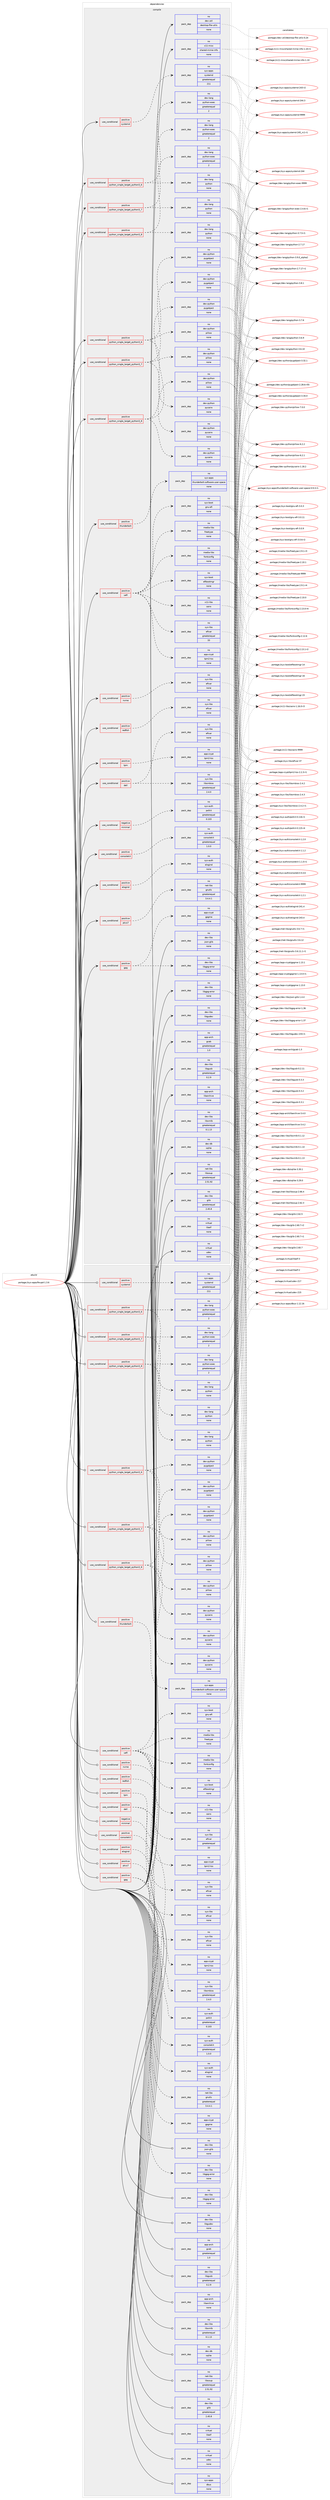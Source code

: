 digraph prolog {

# *************
# Graph options
# *************

newrank=true;
concentrate=true;
compound=true;
graph [rankdir=LR,fontname=Helvetica,fontsize=10,ranksep=1.5];#, ranksep=2.5, nodesep=0.2];
edge  [arrowhead=vee];
node  [fontname=Helvetica,fontsize=10];

# **********
# The ebuild
# **********

subgraph cluster_leftcol {
color=gray;
rank=same;
label=<<i>ebuild</i>>;
id [label="portage://sys-apps/fwupd-1.3.6", color=red, width=4, href="../sys-apps/fwupd-1.3.6.svg"];
}

# ****************
# The dependencies
# ****************

subgraph cluster_midcol {
color=gray;
label=<<i>dependencies</i>>;
subgraph cluster_compile {
fillcolor="#eeeeee";
style=filled;
label=<<i>compile</i>>;
subgraph cond9420 {
dependency44603 [label=<<TABLE BORDER="0" CELLBORDER="1" CELLSPACING="0" CELLPADDING="4"><TR><TD ROWSPAN="3" CELLPADDING="10">use_conditional</TD></TR><TR><TD>negative</TD></TR><TR><TD>minimal</TD></TR></TABLE>>, shape=none, color=red];
subgraph pack34156 {
dependency44604 [label=<<TABLE BORDER="0" CELLBORDER="1" CELLSPACING="0" CELLPADDING="4" WIDTH="220"><TR><TD ROWSPAN="6" CELLPADDING="30">pack_dep</TD></TR><TR><TD WIDTH="110">no</TD></TR><TR><TD>sys-auth</TD></TR><TR><TD>polkit</TD></TR><TR><TD>greaterequal</TD></TR><TR><TD>0.103</TD></TR></TABLE>>, shape=none, color=blue];
}
dependency44603:e -> dependency44604:w [weight=20,style="dashed",arrowhead="vee"];
}
id:e -> dependency44603:w [weight=20,style="solid",arrowhead="vee"];
subgraph cond9421 {
dependency44605 [label=<<TABLE BORDER="0" CELLBORDER="1" CELLSPACING="0" CELLPADDING="4"><TR><TD ROWSPAN="3" CELLPADDING="10">use_conditional</TD></TR><TR><TD>positive</TD></TR><TR><TD>consolekit</TD></TR></TABLE>>, shape=none, color=red];
subgraph pack34157 {
dependency44606 [label=<<TABLE BORDER="0" CELLBORDER="1" CELLSPACING="0" CELLPADDING="4" WIDTH="220"><TR><TD ROWSPAN="6" CELLPADDING="30">pack_dep</TD></TR><TR><TD WIDTH="110">no</TD></TR><TR><TD>sys-auth</TD></TR><TR><TD>consolekit</TD></TR><TR><TD>greaterequal</TD></TR><TR><TD>1.0.0</TD></TR></TABLE>>, shape=none, color=blue];
}
dependency44605:e -> dependency44606:w [weight=20,style="dashed",arrowhead="vee"];
}
id:e -> dependency44605:w [weight=20,style="solid",arrowhead="vee"];
subgraph cond9422 {
dependency44607 [label=<<TABLE BORDER="0" CELLBORDER="1" CELLSPACING="0" CELLPADDING="4"><TR><TD ROWSPAN="3" CELLPADDING="10">use_conditional</TD></TR><TR><TD>positive</TD></TR><TR><TD>dell</TD></TR></TABLE>>, shape=none, color=red];
subgraph pack34158 {
dependency44608 [label=<<TABLE BORDER="0" CELLBORDER="1" CELLSPACING="0" CELLPADDING="4" WIDTH="220"><TR><TD ROWSPAN="6" CELLPADDING="30">pack_dep</TD></TR><TR><TD WIDTH="110">no</TD></TR><TR><TD>sys-libs</TD></TR><TR><TD>efivar</TD></TR><TR><TD>none</TD></TR><TR><TD></TD></TR></TABLE>>, shape=none, color=blue];
}
dependency44607:e -> dependency44608:w [weight=20,style="dashed",arrowhead="vee"];
subgraph pack34159 {
dependency44609 [label=<<TABLE BORDER="0" CELLBORDER="1" CELLSPACING="0" CELLPADDING="4" WIDTH="220"><TR><TD ROWSPAN="6" CELLPADDING="30">pack_dep</TD></TR><TR><TD WIDTH="110">no</TD></TR><TR><TD>sys-libs</TD></TR><TR><TD>libsmbios</TD></TR><TR><TD>greaterequal</TD></TR><TR><TD>2.4.0</TD></TR></TABLE>>, shape=none, color=blue];
}
dependency44607:e -> dependency44609:w [weight=20,style="dashed",arrowhead="vee"];
}
id:e -> dependency44607:w [weight=20,style="solid",arrowhead="vee"];
subgraph cond9423 {
dependency44610 [label=<<TABLE BORDER="0" CELLBORDER="1" CELLSPACING="0" CELLPADDING="4"><TR><TD ROWSPAN="3" CELLPADDING="10">use_conditional</TD></TR><TR><TD>positive</TD></TR><TR><TD>elogind</TD></TR></TABLE>>, shape=none, color=red];
subgraph pack34160 {
dependency44611 [label=<<TABLE BORDER="0" CELLBORDER="1" CELLSPACING="0" CELLPADDING="4" WIDTH="220"><TR><TD ROWSPAN="6" CELLPADDING="30">pack_dep</TD></TR><TR><TD WIDTH="110">no</TD></TR><TR><TD>sys-auth</TD></TR><TR><TD>elogind</TD></TR><TR><TD>none</TD></TR><TR><TD></TD></TR></TABLE>>, shape=none, color=blue];
}
dependency44610:e -> dependency44611:w [weight=20,style="dashed",arrowhead="vee"];
}
id:e -> dependency44610:w [weight=20,style="solid",arrowhead="vee"];
subgraph cond9424 {
dependency44612 [label=<<TABLE BORDER="0" CELLBORDER="1" CELLSPACING="0" CELLPADDING="4"><TR><TD ROWSPAN="3" CELLPADDING="10">use_conditional</TD></TR><TR><TD>positive</TD></TR><TR><TD>gpg</TD></TR></TABLE>>, shape=none, color=red];
subgraph pack34161 {
dependency44613 [label=<<TABLE BORDER="0" CELLBORDER="1" CELLSPACING="0" CELLPADDING="4" WIDTH="220"><TR><TD ROWSPAN="6" CELLPADDING="30">pack_dep</TD></TR><TR><TD WIDTH="110">no</TD></TR><TR><TD>app-crypt</TD></TR><TR><TD>gpgme</TD></TR><TR><TD>none</TD></TR><TR><TD></TD></TR></TABLE>>, shape=none, color=blue];
}
dependency44612:e -> dependency44613:w [weight=20,style="dashed",arrowhead="vee"];
subgraph pack34162 {
dependency44614 [label=<<TABLE BORDER="0" CELLBORDER="1" CELLSPACING="0" CELLPADDING="4" WIDTH="220"><TR><TD ROWSPAN="6" CELLPADDING="30">pack_dep</TD></TR><TR><TD WIDTH="110">no</TD></TR><TR><TD>dev-libs</TD></TR><TR><TD>libgpg-error</TD></TR><TR><TD>none</TD></TR><TR><TD></TD></TR></TABLE>>, shape=none, color=blue];
}
dependency44612:e -> dependency44614:w [weight=20,style="dashed",arrowhead="vee"];
}
id:e -> dependency44612:w [weight=20,style="solid",arrowhead="vee"];
subgraph cond9425 {
dependency44615 [label=<<TABLE BORDER="0" CELLBORDER="1" CELLSPACING="0" CELLPADDING="4"><TR><TD ROWSPAN="3" CELLPADDING="10">use_conditional</TD></TR><TR><TD>positive</TD></TR><TR><TD>nvme</TD></TR></TABLE>>, shape=none, color=red];
subgraph pack34163 {
dependency44616 [label=<<TABLE BORDER="0" CELLBORDER="1" CELLSPACING="0" CELLPADDING="4" WIDTH="220"><TR><TD ROWSPAN="6" CELLPADDING="30">pack_dep</TD></TR><TR><TD WIDTH="110">no</TD></TR><TR><TD>sys-libs</TD></TR><TR><TD>efivar</TD></TR><TR><TD>none</TD></TR><TR><TD></TD></TR></TABLE>>, shape=none, color=blue];
}
dependency44615:e -> dependency44616:w [weight=20,style="dashed",arrowhead="vee"];
}
id:e -> dependency44615:w [weight=20,style="solid",arrowhead="vee"];
subgraph cond9426 {
dependency44617 [label=<<TABLE BORDER="0" CELLBORDER="1" CELLSPACING="0" CELLPADDING="4"><TR><TD ROWSPAN="3" CELLPADDING="10">use_conditional</TD></TR><TR><TD>positive</TD></TR><TR><TD>pkcs7</TD></TR></TABLE>>, shape=none, color=red];
subgraph pack34164 {
dependency44618 [label=<<TABLE BORDER="0" CELLBORDER="1" CELLSPACING="0" CELLPADDING="4" WIDTH="220"><TR><TD ROWSPAN="6" CELLPADDING="30">pack_dep</TD></TR><TR><TD WIDTH="110">no</TD></TR><TR><TD>net-libs</TD></TR><TR><TD>gnutls</TD></TR><TR><TD>greaterequal</TD></TR><TR><TD>3.4.4.1</TD></TR></TABLE>>, shape=none, color=blue];
}
dependency44617:e -> dependency44618:w [weight=20,style="dashed",arrowhead="vee"];
}
id:e -> dependency44617:w [weight=20,style="solid",arrowhead="vee"];
subgraph cond9427 {
dependency44619 [label=<<TABLE BORDER="0" CELLBORDER="1" CELLSPACING="0" CELLPADDING="4"><TR><TD ROWSPAN="3" CELLPADDING="10">use_conditional</TD></TR><TR><TD>positive</TD></TR><TR><TD>python_single_target_python3_6</TD></TR></TABLE>>, shape=none, color=red];
subgraph pack34165 {
dependency44620 [label=<<TABLE BORDER="0" CELLBORDER="1" CELLSPACING="0" CELLPADDING="4" WIDTH="220"><TR><TD ROWSPAN="6" CELLPADDING="30">pack_dep</TD></TR><TR><TD WIDTH="110">no</TD></TR><TR><TD>dev-lang</TD></TR><TR><TD>python</TD></TR><TR><TD>none</TD></TR><TR><TD></TD></TR></TABLE>>, shape=none, color=blue];
}
dependency44619:e -> dependency44620:w [weight=20,style="dashed",arrowhead="vee"];
subgraph pack34166 {
dependency44621 [label=<<TABLE BORDER="0" CELLBORDER="1" CELLSPACING="0" CELLPADDING="4" WIDTH="220"><TR><TD ROWSPAN="6" CELLPADDING="30">pack_dep</TD></TR><TR><TD WIDTH="110">no</TD></TR><TR><TD>dev-lang</TD></TR><TR><TD>python-exec</TD></TR><TR><TD>greaterequal</TD></TR><TR><TD>2</TD></TR></TABLE>>, shape=none, color=blue];
}
dependency44619:e -> dependency44621:w [weight=20,style="dashed",arrowhead="vee"];
}
id:e -> dependency44619:w [weight=20,style="solid",arrowhead="vee"];
subgraph cond9428 {
dependency44622 [label=<<TABLE BORDER="0" CELLBORDER="1" CELLSPACING="0" CELLPADDING="4"><TR><TD ROWSPAN="3" CELLPADDING="10">use_conditional</TD></TR><TR><TD>positive</TD></TR><TR><TD>python_single_target_python3_6</TD></TR></TABLE>>, shape=none, color=red];
subgraph pack34167 {
dependency44623 [label=<<TABLE BORDER="0" CELLBORDER="1" CELLSPACING="0" CELLPADDING="4" WIDTH="220"><TR><TD ROWSPAN="6" CELLPADDING="30">pack_dep</TD></TR><TR><TD WIDTH="110">no</TD></TR><TR><TD>dev-python</TD></TR><TR><TD>pillow</TD></TR><TR><TD>none</TD></TR><TR><TD></TD></TR></TABLE>>, shape=none, color=blue];
}
dependency44622:e -> dependency44623:w [weight=20,style="dashed",arrowhead="vee"];
subgraph pack34168 {
dependency44624 [label=<<TABLE BORDER="0" CELLBORDER="1" CELLSPACING="0" CELLPADDING="4" WIDTH="220"><TR><TD ROWSPAN="6" CELLPADDING="30">pack_dep</TD></TR><TR><TD WIDTH="110">no</TD></TR><TR><TD>dev-python</TD></TR><TR><TD>pycairo</TD></TR><TR><TD>none</TD></TR><TR><TD></TD></TR></TABLE>>, shape=none, color=blue];
}
dependency44622:e -> dependency44624:w [weight=20,style="dashed",arrowhead="vee"];
subgraph pack34169 {
dependency44625 [label=<<TABLE BORDER="0" CELLBORDER="1" CELLSPACING="0" CELLPADDING="4" WIDTH="220"><TR><TD ROWSPAN="6" CELLPADDING="30">pack_dep</TD></TR><TR><TD WIDTH="110">no</TD></TR><TR><TD>dev-python</TD></TR><TR><TD>pygobject</TD></TR><TR><TD>none</TD></TR><TR><TD></TD></TR></TABLE>>, shape=none, color=blue];
}
dependency44622:e -> dependency44625:w [weight=20,style="dashed",arrowhead="vee"];
}
id:e -> dependency44622:w [weight=20,style="solid",arrowhead="vee"];
subgraph cond9429 {
dependency44626 [label=<<TABLE BORDER="0" CELLBORDER="1" CELLSPACING="0" CELLPADDING="4"><TR><TD ROWSPAN="3" CELLPADDING="10">use_conditional</TD></TR><TR><TD>positive</TD></TR><TR><TD>python_single_target_python3_7</TD></TR></TABLE>>, shape=none, color=red];
subgraph pack34170 {
dependency44627 [label=<<TABLE BORDER="0" CELLBORDER="1" CELLSPACING="0" CELLPADDING="4" WIDTH="220"><TR><TD ROWSPAN="6" CELLPADDING="30">pack_dep</TD></TR><TR><TD WIDTH="110">no</TD></TR><TR><TD>dev-lang</TD></TR><TR><TD>python</TD></TR><TR><TD>none</TD></TR><TR><TD></TD></TR></TABLE>>, shape=none, color=blue];
}
dependency44626:e -> dependency44627:w [weight=20,style="dashed",arrowhead="vee"];
subgraph pack34171 {
dependency44628 [label=<<TABLE BORDER="0" CELLBORDER="1" CELLSPACING="0" CELLPADDING="4" WIDTH="220"><TR><TD ROWSPAN="6" CELLPADDING="30">pack_dep</TD></TR><TR><TD WIDTH="110">no</TD></TR><TR><TD>dev-lang</TD></TR><TR><TD>python-exec</TD></TR><TR><TD>greaterequal</TD></TR><TR><TD>2</TD></TR></TABLE>>, shape=none, color=blue];
}
dependency44626:e -> dependency44628:w [weight=20,style="dashed",arrowhead="vee"];
}
id:e -> dependency44626:w [weight=20,style="solid",arrowhead="vee"];
subgraph cond9430 {
dependency44629 [label=<<TABLE BORDER="0" CELLBORDER="1" CELLSPACING="0" CELLPADDING="4"><TR><TD ROWSPAN="3" CELLPADDING="10">use_conditional</TD></TR><TR><TD>positive</TD></TR><TR><TD>python_single_target_python3_7</TD></TR></TABLE>>, shape=none, color=red];
subgraph pack34172 {
dependency44630 [label=<<TABLE BORDER="0" CELLBORDER="1" CELLSPACING="0" CELLPADDING="4" WIDTH="220"><TR><TD ROWSPAN="6" CELLPADDING="30">pack_dep</TD></TR><TR><TD WIDTH="110">no</TD></TR><TR><TD>dev-python</TD></TR><TR><TD>pillow</TD></TR><TR><TD>none</TD></TR><TR><TD></TD></TR></TABLE>>, shape=none, color=blue];
}
dependency44629:e -> dependency44630:w [weight=20,style="dashed",arrowhead="vee"];
subgraph pack34173 {
dependency44631 [label=<<TABLE BORDER="0" CELLBORDER="1" CELLSPACING="0" CELLPADDING="4" WIDTH="220"><TR><TD ROWSPAN="6" CELLPADDING="30">pack_dep</TD></TR><TR><TD WIDTH="110">no</TD></TR><TR><TD>dev-python</TD></TR><TR><TD>pycairo</TD></TR><TR><TD>none</TD></TR><TR><TD></TD></TR></TABLE>>, shape=none, color=blue];
}
dependency44629:e -> dependency44631:w [weight=20,style="dashed",arrowhead="vee"];
subgraph pack34174 {
dependency44632 [label=<<TABLE BORDER="0" CELLBORDER="1" CELLSPACING="0" CELLPADDING="4" WIDTH="220"><TR><TD ROWSPAN="6" CELLPADDING="30">pack_dep</TD></TR><TR><TD WIDTH="110">no</TD></TR><TR><TD>dev-python</TD></TR><TR><TD>pygobject</TD></TR><TR><TD>none</TD></TR><TR><TD></TD></TR></TABLE>>, shape=none, color=blue];
}
dependency44629:e -> dependency44632:w [weight=20,style="dashed",arrowhead="vee"];
}
id:e -> dependency44629:w [weight=20,style="solid",arrowhead="vee"];
subgraph cond9431 {
dependency44633 [label=<<TABLE BORDER="0" CELLBORDER="1" CELLSPACING="0" CELLPADDING="4"><TR><TD ROWSPAN="3" CELLPADDING="10">use_conditional</TD></TR><TR><TD>positive</TD></TR><TR><TD>python_single_target_python3_8</TD></TR></TABLE>>, shape=none, color=red];
subgraph pack34175 {
dependency44634 [label=<<TABLE BORDER="0" CELLBORDER="1" CELLSPACING="0" CELLPADDING="4" WIDTH="220"><TR><TD ROWSPAN="6" CELLPADDING="30">pack_dep</TD></TR><TR><TD WIDTH="110">no</TD></TR><TR><TD>dev-lang</TD></TR><TR><TD>python</TD></TR><TR><TD>none</TD></TR><TR><TD></TD></TR></TABLE>>, shape=none, color=blue];
}
dependency44633:e -> dependency44634:w [weight=20,style="dashed",arrowhead="vee"];
subgraph pack34176 {
dependency44635 [label=<<TABLE BORDER="0" CELLBORDER="1" CELLSPACING="0" CELLPADDING="4" WIDTH="220"><TR><TD ROWSPAN="6" CELLPADDING="30">pack_dep</TD></TR><TR><TD WIDTH="110">no</TD></TR><TR><TD>dev-lang</TD></TR><TR><TD>python-exec</TD></TR><TR><TD>greaterequal</TD></TR><TR><TD>2</TD></TR></TABLE>>, shape=none, color=blue];
}
dependency44633:e -> dependency44635:w [weight=20,style="dashed",arrowhead="vee"];
}
id:e -> dependency44633:w [weight=20,style="solid",arrowhead="vee"];
subgraph cond9432 {
dependency44636 [label=<<TABLE BORDER="0" CELLBORDER="1" CELLSPACING="0" CELLPADDING="4"><TR><TD ROWSPAN="3" CELLPADDING="10">use_conditional</TD></TR><TR><TD>positive</TD></TR><TR><TD>python_single_target_python3_8</TD></TR></TABLE>>, shape=none, color=red];
subgraph pack34177 {
dependency44637 [label=<<TABLE BORDER="0" CELLBORDER="1" CELLSPACING="0" CELLPADDING="4" WIDTH="220"><TR><TD ROWSPAN="6" CELLPADDING="30">pack_dep</TD></TR><TR><TD WIDTH="110">no</TD></TR><TR><TD>dev-python</TD></TR><TR><TD>pillow</TD></TR><TR><TD>none</TD></TR><TR><TD></TD></TR></TABLE>>, shape=none, color=blue];
}
dependency44636:e -> dependency44637:w [weight=20,style="dashed",arrowhead="vee"];
subgraph pack34178 {
dependency44638 [label=<<TABLE BORDER="0" CELLBORDER="1" CELLSPACING="0" CELLPADDING="4" WIDTH="220"><TR><TD ROWSPAN="6" CELLPADDING="30">pack_dep</TD></TR><TR><TD WIDTH="110">no</TD></TR><TR><TD>dev-python</TD></TR><TR><TD>pycairo</TD></TR><TR><TD>none</TD></TR><TR><TD></TD></TR></TABLE>>, shape=none, color=blue];
}
dependency44636:e -> dependency44638:w [weight=20,style="dashed",arrowhead="vee"];
subgraph pack34179 {
dependency44639 [label=<<TABLE BORDER="0" CELLBORDER="1" CELLSPACING="0" CELLPADDING="4" WIDTH="220"><TR><TD ROWSPAN="6" CELLPADDING="30">pack_dep</TD></TR><TR><TD WIDTH="110">no</TD></TR><TR><TD>dev-python</TD></TR><TR><TD>pygobject</TD></TR><TR><TD>none</TD></TR><TR><TD></TD></TR></TABLE>>, shape=none, color=blue];
}
dependency44636:e -> dependency44639:w [weight=20,style="dashed",arrowhead="vee"];
}
id:e -> dependency44636:w [weight=20,style="solid",arrowhead="vee"];
subgraph cond9433 {
dependency44640 [label=<<TABLE BORDER="0" CELLBORDER="1" CELLSPACING="0" CELLPADDING="4"><TR><TD ROWSPAN="3" CELLPADDING="10">use_conditional</TD></TR><TR><TD>positive</TD></TR><TR><TD>redfish</TD></TR></TABLE>>, shape=none, color=red];
subgraph pack34180 {
dependency44641 [label=<<TABLE BORDER="0" CELLBORDER="1" CELLSPACING="0" CELLPADDING="4" WIDTH="220"><TR><TD ROWSPAN="6" CELLPADDING="30">pack_dep</TD></TR><TR><TD WIDTH="110">no</TD></TR><TR><TD>sys-libs</TD></TR><TR><TD>efivar</TD></TR><TR><TD>none</TD></TR><TR><TD></TD></TR></TABLE>>, shape=none, color=blue];
}
dependency44640:e -> dependency44641:w [weight=20,style="dashed",arrowhead="vee"];
}
id:e -> dependency44640:w [weight=20,style="solid",arrowhead="vee"];
subgraph cond9434 {
dependency44642 [label=<<TABLE BORDER="0" CELLBORDER="1" CELLSPACING="0" CELLPADDING="4"><TR><TD ROWSPAN="3" CELLPADDING="10">use_conditional</TD></TR><TR><TD>positive</TD></TR><TR><TD>systemd</TD></TR></TABLE>>, shape=none, color=red];
subgraph pack34181 {
dependency44643 [label=<<TABLE BORDER="0" CELLBORDER="1" CELLSPACING="0" CELLPADDING="4" WIDTH="220"><TR><TD ROWSPAN="6" CELLPADDING="30">pack_dep</TD></TR><TR><TD WIDTH="110">no</TD></TR><TR><TD>sys-apps</TD></TR><TR><TD>systemd</TD></TR><TR><TD>greaterequal</TD></TR><TR><TD>211</TD></TR></TABLE>>, shape=none, color=blue];
}
dependency44642:e -> dependency44643:w [weight=20,style="dashed",arrowhead="vee"];
}
id:e -> dependency44642:w [weight=20,style="solid",arrowhead="vee"];
subgraph cond9435 {
dependency44644 [label=<<TABLE BORDER="0" CELLBORDER="1" CELLSPACING="0" CELLPADDING="4"><TR><TD ROWSPAN="3" CELLPADDING="10">use_conditional</TD></TR><TR><TD>positive</TD></TR><TR><TD>thunderbolt</TD></TR></TABLE>>, shape=none, color=red];
subgraph pack34182 {
dependency44645 [label=<<TABLE BORDER="0" CELLBORDER="1" CELLSPACING="0" CELLPADDING="4" WIDTH="220"><TR><TD ROWSPAN="6" CELLPADDING="30">pack_dep</TD></TR><TR><TD WIDTH="110">no</TD></TR><TR><TD>sys-apps</TD></TR><TR><TD>thunderbolt-software-user-space</TD></TR><TR><TD>none</TD></TR><TR><TD></TD></TR></TABLE>>, shape=none, color=blue];
}
dependency44644:e -> dependency44645:w [weight=20,style="dashed",arrowhead="vee"];
}
id:e -> dependency44644:w [weight=20,style="solid",arrowhead="vee"];
subgraph cond9436 {
dependency44646 [label=<<TABLE BORDER="0" CELLBORDER="1" CELLSPACING="0" CELLPADDING="4"><TR><TD ROWSPAN="3" CELLPADDING="10">use_conditional</TD></TR><TR><TD>positive</TD></TR><TR><TD>tpm</TD></TR></TABLE>>, shape=none, color=red];
subgraph pack34183 {
dependency44647 [label=<<TABLE BORDER="0" CELLBORDER="1" CELLSPACING="0" CELLPADDING="4" WIDTH="220"><TR><TD ROWSPAN="6" CELLPADDING="30">pack_dep</TD></TR><TR><TD WIDTH="110">no</TD></TR><TR><TD>app-crypt</TD></TR><TR><TD>tpm2-tss</TD></TR><TR><TD>none</TD></TR><TR><TD></TD></TR></TABLE>>, shape=none, color=blue];
}
dependency44646:e -> dependency44647:w [weight=20,style="dashed",arrowhead="vee"];
}
id:e -> dependency44646:w [weight=20,style="solid",arrowhead="vee"];
subgraph cond9437 {
dependency44648 [label=<<TABLE BORDER="0" CELLBORDER="1" CELLSPACING="0" CELLPADDING="4"><TR><TD ROWSPAN="3" CELLPADDING="10">use_conditional</TD></TR><TR><TD>positive</TD></TR><TR><TD>uefi</TD></TR></TABLE>>, shape=none, color=red];
subgraph pack34184 {
dependency44649 [label=<<TABLE BORDER="0" CELLBORDER="1" CELLSPACING="0" CELLPADDING="4" WIDTH="220"><TR><TD ROWSPAN="6" CELLPADDING="30">pack_dep</TD></TR><TR><TD WIDTH="110">no</TD></TR><TR><TD>app-crypt</TD></TR><TR><TD>tpm2-tss</TD></TR><TR><TD>none</TD></TR><TR><TD></TD></TR></TABLE>>, shape=none, color=blue];
}
dependency44648:e -> dependency44649:w [weight=20,style="dashed",arrowhead="vee"];
subgraph pack34185 {
dependency44650 [label=<<TABLE BORDER="0" CELLBORDER="1" CELLSPACING="0" CELLPADDING="4" WIDTH="220"><TR><TD ROWSPAN="6" CELLPADDING="30">pack_dep</TD></TR><TR><TD WIDTH="110">no</TD></TR><TR><TD>media-libs</TD></TR><TR><TD>fontconfig</TD></TR><TR><TD>none</TD></TR><TR><TD></TD></TR></TABLE>>, shape=none, color=blue];
}
dependency44648:e -> dependency44650:w [weight=20,style="dashed",arrowhead="vee"];
subgraph pack34186 {
dependency44651 [label=<<TABLE BORDER="0" CELLBORDER="1" CELLSPACING="0" CELLPADDING="4" WIDTH="220"><TR><TD ROWSPAN="6" CELLPADDING="30">pack_dep</TD></TR><TR><TD WIDTH="110">no</TD></TR><TR><TD>media-libs</TD></TR><TR><TD>freetype</TD></TR><TR><TD>none</TD></TR><TR><TD></TD></TR></TABLE>>, shape=none, color=blue];
}
dependency44648:e -> dependency44651:w [weight=20,style="dashed",arrowhead="vee"];
subgraph pack34187 {
dependency44652 [label=<<TABLE BORDER="0" CELLBORDER="1" CELLSPACING="0" CELLPADDING="4" WIDTH="220"><TR><TD ROWSPAN="6" CELLPADDING="30">pack_dep</TD></TR><TR><TD WIDTH="110">no</TD></TR><TR><TD>sys-boot</TD></TR><TR><TD>gnu-efi</TD></TR><TR><TD>none</TD></TR><TR><TD></TD></TR></TABLE>>, shape=none, color=blue];
}
dependency44648:e -> dependency44652:w [weight=20,style="dashed",arrowhead="vee"];
subgraph pack34188 {
dependency44653 [label=<<TABLE BORDER="0" CELLBORDER="1" CELLSPACING="0" CELLPADDING="4" WIDTH="220"><TR><TD ROWSPAN="6" CELLPADDING="30">pack_dep</TD></TR><TR><TD WIDTH="110">no</TD></TR><TR><TD>sys-boot</TD></TR><TR><TD>efibootmgr</TD></TR><TR><TD>none</TD></TR><TR><TD></TD></TR></TABLE>>, shape=none, color=blue];
}
dependency44648:e -> dependency44653:w [weight=20,style="dashed",arrowhead="vee"];
subgraph pack34189 {
dependency44654 [label=<<TABLE BORDER="0" CELLBORDER="1" CELLSPACING="0" CELLPADDING="4" WIDTH="220"><TR><TD ROWSPAN="6" CELLPADDING="30">pack_dep</TD></TR><TR><TD WIDTH="110">no</TD></TR><TR><TD>sys-libs</TD></TR><TR><TD>efivar</TD></TR><TR><TD>greaterequal</TD></TR><TR><TD>33</TD></TR></TABLE>>, shape=none, color=blue];
}
dependency44648:e -> dependency44654:w [weight=20,style="dashed",arrowhead="vee"];
subgraph pack34190 {
dependency44655 [label=<<TABLE BORDER="0" CELLBORDER="1" CELLSPACING="0" CELLPADDING="4" WIDTH="220"><TR><TD ROWSPAN="6" CELLPADDING="30">pack_dep</TD></TR><TR><TD WIDTH="110">no</TD></TR><TR><TD>x11-libs</TD></TR><TR><TD>cairo</TD></TR><TR><TD>none</TD></TR><TR><TD></TD></TR></TABLE>>, shape=none, color=blue];
}
dependency44648:e -> dependency44655:w [weight=20,style="dashed",arrowhead="vee"];
}
id:e -> dependency44648:w [weight=20,style="solid",arrowhead="vee"];
subgraph pack34191 {
dependency44656 [label=<<TABLE BORDER="0" CELLBORDER="1" CELLSPACING="0" CELLPADDING="4" WIDTH="220"><TR><TD ROWSPAN="6" CELLPADDING="30">pack_dep</TD></TR><TR><TD WIDTH="110">no</TD></TR><TR><TD>app-arch</TD></TR><TR><TD>gcab</TD></TR><TR><TD>greaterequal</TD></TR><TR><TD>1.0</TD></TR></TABLE>>, shape=none, color=blue];
}
id:e -> dependency44656:w [weight=20,style="solid",arrowhead="vee"];
subgraph pack34192 {
dependency44657 [label=<<TABLE BORDER="0" CELLBORDER="1" CELLSPACING="0" CELLPADDING="4" WIDTH="220"><TR><TD ROWSPAN="6" CELLPADDING="30">pack_dep</TD></TR><TR><TD WIDTH="110">no</TD></TR><TR><TD>app-arch</TD></TR><TR><TD>libarchive</TD></TR><TR><TD>none</TD></TR><TR><TD></TD></TR></TABLE>>, shape=none, color=blue];
}
id:e -> dependency44657:w [weight=20,style="solid",arrowhead="vee"];
subgraph pack34193 {
dependency44658 [label=<<TABLE BORDER="0" CELLBORDER="1" CELLSPACING="0" CELLPADDING="4" WIDTH="220"><TR><TD ROWSPAN="6" CELLPADDING="30">pack_dep</TD></TR><TR><TD WIDTH="110">no</TD></TR><TR><TD>dev-db</TD></TR><TR><TD>sqlite</TD></TR><TR><TD>none</TD></TR><TR><TD></TD></TR></TABLE>>, shape=none, color=blue];
}
id:e -> dependency44658:w [weight=20,style="solid",arrowhead="vee"];
subgraph pack34194 {
dependency44659 [label=<<TABLE BORDER="0" CELLBORDER="1" CELLSPACING="0" CELLPADDING="4" WIDTH="220"><TR><TD ROWSPAN="6" CELLPADDING="30">pack_dep</TD></TR><TR><TD WIDTH="110">no</TD></TR><TR><TD>dev-libs</TD></TR><TR><TD>glib</TD></TR><TR><TD>greaterequal</TD></TR><TR><TD>2.45.8</TD></TR></TABLE>>, shape=none, color=blue];
}
id:e -> dependency44659:w [weight=20,style="solid",arrowhead="vee"];
subgraph pack34195 {
dependency44660 [label=<<TABLE BORDER="0" CELLBORDER="1" CELLSPACING="0" CELLPADDING="4" WIDTH="220"><TR><TD ROWSPAN="6" CELLPADDING="30">pack_dep</TD></TR><TR><TD WIDTH="110">no</TD></TR><TR><TD>dev-libs</TD></TR><TR><TD>json-glib</TD></TR><TR><TD>none</TD></TR><TR><TD></TD></TR></TABLE>>, shape=none, color=blue];
}
id:e -> dependency44660:w [weight=20,style="solid",arrowhead="vee"];
subgraph pack34196 {
dependency44661 [label=<<TABLE BORDER="0" CELLBORDER="1" CELLSPACING="0" CELLPADDING="4" WIDTH="220"><TR><TD ROWSPAN="6" CELLPADDING="30">pack_dep</TD></TR><TR><TD WIDTH="110">no</TD></TR><TR><TD>dev-libs</TD></TR><TR><TD>libgpg-error</TD></TR><TR><TD>none</TD></TR><TR><TD></TD></TR></TABLE>>, shape=none, color=blue];
}
id:e -> dependency44661:w [weight=20,style="solid",arrowhead="vee"];
subgraph pack34197 {
dependency44662 [label=<<TABLE BORDER="0" CELLBORDER="1" CELLSPACING="0" CELLPADDING="4" WIDTH="220"><TR><TD ROWSPAN="6" CELLPADDING="30">pack_dep</TD></TR><TR><TD WIDTH="110">no</TD></TR><TR><TD>dev-libs</TD></TR><TR><TD>libgudev</TD></TR><TR><TD>none</TD></TR><TR><TD></TD></TR></TABLE>>, shape=none, color=blue];
}
id:e -> dependency44662:w [weight=20,style="solid",arrowhead="vee"];
subgraph pack34198 {
dependency44663 [label=<<TABLE BORDER="0" CELLBORDER="1" CELLSPACING="0" CELLPADDING="4" WIDTH="220"><TR><TD ROWSPAN="6" CELLPADDING="30">pack_dep</TD></TR><TR><TD WIDTH="110">no</TD></TR><TR><TD>dev-libs</TD></TR><TR><TD>libgusb</TD></TR><TR><TD>greaterequal</TD></TR><TR><TD>0.2.9</TD></TR></TABLE>>, shape=none, color=blue];
}
id:e -> dependency44663:w [weight=20,style="solid",arrowhead="vee"];
subgraph pack34199 {
dependency44664 [label=<<TABLE BORDER="0" CELLBORDER="1" CELLSPACING="0" CELLPADDING="4" WIDTH="220"><TR><TD ROWSPAN="6" CELLPADDING="30">pack_dep</TD></TR><TR><TD WIDTH="110">no</TD></TR><TR><TD>dev-libs</TD></TR><TR><TD>libxmlb</TD></TR><TR><TD>greaterequal</TD></TR><TR><TD>0.1.13</TD></TR></TABLE>>, shape=none, color=blue];
}
id:e -> dependency44664:w [weight=20,style="solid",arrowhead="vee"];
subgraph pack34200 {
dependency44665 [label=<<TABLE BORDER="0" CELLBORDER="1" CELLSPACING="0" CELLPADDING="4" WIDTH="220"><TR><TD ROWSPAN="6" CELLPADDING="30">pack_dep</TD></TR><TR><TD WIDTH="110">no</TD></TR><TR><TD>dev-util</TD></TR><TR><TD>desktop-file-utils</TD></TR><TR><TD>none</TD></TR><TR><TD></TD></TR></TABLE>>, shape=none, color=blue];
}
id:e -> dependency44665:w [weight=20,style="solid",arrowhead="vee"];
subgraph pack34201 {
dependency44666 [label=<<TABLE BORDER="0" CELLBORDER="1" CELLSPACING="0" CELLPADDING="4" WIDTH="220"><TR><TD ROWSPAN="6" CELLPADDING="30">pack_dep</TD></TR><TR><TD WIDTH="110">no</TD></TR><TR><TD>net-libs</TD></TR><TR><TD>libsoup</TD></TR><TR><TD>greaterequal</TD></TR><TR><TD>2.51.92</TD></TR></TABLE>>, shape=none, color=blue];
}
id:e -> dependency44666:w [weight=20,style="solid",arrowhead="vee"];
subgraph pack34202 {
dependency44667 [label=<<TABLE BORDER="0" CELLBORDER="1" CELLSPACING="0" CELLPADDING="4" WIDTH="220"><TR><TD ROWSPAN="6" CELLPADDING="30">pack_dep</TD></TR><TR><TD WIDTH="110">no</TD></TR><TR><TD>virtual</TD></TR><TR><TD>libelf</TD></TR><TR><TD>none</TD></TR><TR><TD></TD></TR></TABLE>>, shape=none, color=blue];
}
id:e -> dependency44667:w [weight=20,style="solid",arrowhead="vee"];
subgraph pack34203 {
dependency44668 [label=<<TABLE BORDER="0" CELLBORDER="1" CELLSPACING="0" CELLPADDING="4" WIDTH="220"><TR><TD ROWSPAN="6" CELLPADDING="30">pack_dep</TD></TR><TR><TD WIDTH="110">no</TD></TR><TR><TD>virtual</TD></TR><TR><TD>udev</TD></TR><TR><TD>none</TD></TR><TR><TD></TD></TR></TABLE>>, shape=none, color=blue];
}
id:e -> dependency44668:w [weight=20,style="solid",arrowhead="vee"];
subgraph pack34204 {
dependency44669 [label=<<TABLE BORDER="0" CELLBORDER="1" CELLSPACING="0" CELLPADDING="4" WIDTH="220"><TR><TD ROWSPAN="6" CELLPADDING="30">pack_dep</TD></TR><TR><TD WIDTH="110">no</TD></TR><TR><TD>x11-misc</TD></TR><TR><TD>shared-mime-info</TD></TR><TR><TD>none</TD></TR><TR><TD></TD></TR></TABLE>>, shape=none, color=blue];
}
id:e -> dependency44669:w [weight=20,style="solid",arrowhead="vee"];
}
subgraph cluster_compileandrun {
fillcolor="#eeeeee";
style=filled;
label=<<i>compile and run</i>>;
}
subgraph cluster_run {
fillcolor="#eeeeee";
style=filled;
label=<<i>run</i>>;
subgraph cond9438 {
dependency44670 [label=<<TABLE BORDER="0" CELLBORDER="1" CELLSPACING="0" CELLPADDING="4"><TR><TD ROWSPAN="3" CELLPADDING="10">use_conditional</TD></TR><TR><TD>negative</TD></TR><TR><TD>minimal</TD></TR></TABLE>>, shape=none, color=red];
subgraph pack34205 {
dependency44671 [label=<<TABLE BORDER="0" CELLBORDER="1" CELLSPACING="0" CELLPADDING="4" WIDTH="220"><TR><TD ROWSPAN="6" CELLPADDING="30">pack_dep</TD></TR><TR><TD WIDTH="110">no</TD></TR><TR><TD>sys-auth</TD></TR><TR><TD>polkit</TD></TR><TR><TD>greaterequal</TD></TR><TR><TD>0.103</TD></TR></TABLE>>, shape=none, color=blue];
}
dependency44670:e -> dependency44671:w [weight=20,style="dashed",arrowhead="vee"];
}
id:e -> dependency44670:w [weight=20,style="solid",arrowhead="odot"];
subgraph cond9439 {
dependency44672 [label=<<TABLE BORDER="0" CELLBORDER="1" CELLSPACING="0" CELLPADDING="4"><TR><TD ROWSPAN="3" CELLPADDING="10">use_conditional</TD></TR><TR><TD>positive</TD></TR><TR><TD>consolekit</TD></TR></TABLE>>, shape=none, color=red];
subgraph pack34206 {
dependency44673 [label=<<TABLE BORDER="0" CELLBORDER="1" CELLSPACING="0" CELLPADDING="4" WIDTH="220"><TR><TD ROWSPAN="6" CELLPADDING="30">pack_dep</TD></TR><TR><TD WIDTH="110">no</TD></TR><TR><TD>sys-auth</TD></TR><TR><TD>consolekit</TD></TR><TR><TD>greaterequal</TD></TR><TR><TD>1.0.0</TD></TR></TABLE>>, shape=none, color=blue];
}
dependency44672:e -> dependency44673:w [weight=20,style="dashed",arrowhead="vee"];
}
id:e -> dependency44672:w [weight=20,style="solid",arrowhead="odot"];
subgraph cond9440 {
dependency44674 [label=<<TABLE BORDER="0" CELLBORDER="1" CELLSPACING="0" CELLPADDING="4"><TR><TD ROWSPAN="3" CELLPADDING="10">use_conditional</TD></TR><TR><TD>positive</TD></TR><TR><TD>dell</TD></TR></TABLE>>, shape=none, color=red];
subgraph pack34207 {
dependency44675 [label=<<TABLE BORDER="0" CELLBORDER="1" CELLSPACING="0" CELLPADDING="4" WIDTH="220"><TR><TD ROWSPAN="6" CELLPADDING="30">pack_dep</TD></TR><TR><TD WIDTH="110">no</TD></TR><TR><TD>sys-libs</TD></TR><TR><TD>efivar</TD></TR><TR><TD>none</TD></TR><TR><TD></TD></TR></TABLE>>, shape=none, color=blue];
}
dependency44674:e -> dependency44675:w [weight=20,style="dashed",arrowhead="vee"];
subgraph pack34208 {
dependency44676 [label=<<TABLE BORDER="0" CELLBORDER="1" CELLSPACING="0" CELLPADDING="4" WIDTH="220"><TR><TD ROWSPAN="6" CELLPADDING="30">pack_dep</TD></TR><TR><TD WIDTH="110">no</TD></TR><TR><TD>sys-libs</TD></TR><TR><TD>libsmbios</TD></TR><TR><TD>greaterequal</TD></TR><TR><TD>2.4.0</TD></TR></TABLE>>, shape=none, color=blue];
}
dependency44674:e -> dependency44676:w [weight=20,style="dashed",arrowhead="vee"];
}
id:e -> dependency44674:w [weight=20,style="solid",arrowhead="odot"];
subgraph cond9441 {
dependency44677 [label=<<TABLE BORDER="0" CELLBORDER="1" CELLSPACING="0" CELLPADDING="4"><TR><TD ROWSPAN="3" CELLPADDING="10">use_conditional</TD></TR><TR><TD>positive</TD></TR><TR><TD>elogind</TD></TR></TABLE>>, shape=none, color=red];
subgraph pack34209 {
dependency44678 [label=<<TABLE BORDER="0" CELLBORDER="1" CELLSPACING="0" CELLPADDING="4" WIDTH="220"><TR><TD ROWSPAN="6" CELLPADDING="30">pack_dep</TD></TR><TR><TD WIDTH="110">no</TD></TR><TR><TD>sys-auth</TD></TR><TR><TD>elogind</TD></TR><TR><TD>none</TD></TR><TR><TD></TD></TR></TABLE>>, shape=none, color=blue];
}
dependency44677:e -> dependency44678:w [weight=20,style="dashed",arrowhead="vee"];
}
id:e -> dependency44677:w [weight=20,style="solid",arrowhead="odot"];
subgraph cond9442 {
dependency44679 [label=<<TABLE BORDER="0" CELLBORDER="1" CELLSPACING="0" CELLPADDING="4"><TR><TD ROWSPAN="3" CELLPADDING="10">use_conditional</TD></TR><TR><TD>positive</TD></TR><TR><TD>gpg</TD></TR></TABLE>>, shape=none, color=red];
subgraph pack34210 {
dependency44680 [label=<<TABLE BORDER="0" CELLBORDER="1" CELLSPACING="0" CELLPADDING="4" WIDTH="220"><TR><TD ROWSPAN="6" CELLPADDING="30">pack_dep</TD></TR><TR><TD WIDTH="110">no</TD></TR><TR><TD>app-crypt</TD></TR><TR><TD>gpgme</TD></TR><TR><TD>none</TD></TR><TR><TD></TD></TR></TABLE>>, shape=none, color=blue];
}
dependency44679:e -> dependency44680:w [weight=20,style="dashed",arrowhead="vee"];
subgraph pack34211 {
dependency44681 [label=<<TABLE BORDER="0" CELLBORDER="1" CELLSPACING="0" CELLPADDING="4" WIDTH="220"><TR><TD ROWSPAN="6" CELLPADDING="30">pack_dep</TD></TR><TR><TD WIDTH="110">no</TD></TR><TR><TD>dev-libs</TD></TR><TR><TD>libgpg-error</TD></TR><TR><TD>none</TD></TR><TR><TD></TD></TR></TABLE>>, shape=none, color=blue];
}
dependency44679:e -> dependency44681:w [weight=20,style="dashed",arrowhead="vee"];
}
id:e -> dependency44679:w [weight=20,style="solid",arrowhead="odot"];
subgraph cond9443 {
dependency44682 [label=<<TABLE BORDER="0" CELLBORDER="1" CELLSPACING="0" CELLPADDING="4"><TR><TD ROWSPAN="3" CELLPADDING="10">use_conditional</TD></TR><TR><TD>positive</TD></TR><TR><TD>nvme</TD></TR></TABLE>>, shape=none, color=red];
subgraph pack34212 {
dependency44683 [label=<<TABLE BORDER="0" CELLBORDER="1" CELLSPACING="0" CELLPADDING="4" WIDTH="220"><TR><TD ROWSPAN="6" CELLPADDING="30">pack_dep</TD></TR><TR><TD WIDTH="110">no</TD></TR><TR><TD>sys-libs</TD></TR><TR><TD>efivar</TD></TR><TR><TD>none</TD></TR><TR><TD></TD></TR></TABLE>>, shape=none, color=blue];
}
dependency44682:e -> dependency44683:w [weight=20,style="dashed",arrowhead="vee"];
}
id:e -> dependency44682:w [weight=20,style="solid",arrowhead="odot"];
subgraph cond9444 {
dependency44684 [label=<<TABLE BORDER="0" CELLBORDER="1" CELLSPACING="0" CELLPADDING="4"><TR><TD ROWSPAN="3" CELLPADDING="10">use_conditional</TD></TR><TR><TD>positive</TD></TR><TR><TD>pkcs7</TD></TR></TABLE>>, shape=none, color=red];
subgraph pack34213 {
dependency44685 [label=<<TABLE BORDER="0" CELLBORDER="1" CELLSPACING="0" CELLPADDING="4" WIDTH="220"><TR><TD ROWSPAN="6" CELLPADDING="30">pack_dep</TD></TR><TR><TD WIDTH="110">no</TD></TR><TR><TD>net-libs</TD></TR><TR><TD>gnutls</TD></TR><TR><TD>greaterequal</TD></TR><TR><TD>3.4.4.1</TD></TR></TABLE>>, shape=none, color=blue];
}
dependency44684:e -> dependency44685:w [weight=20,style="dashed",arrowhead="vee"];
}
id:e -> dependency44684:w [weight=20,style="solid",arrowhead="odot"];
subgraph cond9445 {
dependency44686 [label=<<TABLE BORDER="0" CELLBORDER="1" CELLSPACING="0" CELLPADDING="4"><TR><TD ROWSPAN="3" CELLPADDING="10">use_conditional</TD></TR><TR><TD>positive</TD></TR><TR><TD>python_single_target_python3_6</TD></TR></TABLE>>, shape=none, color=red];
subgraph pack34214 {
dependency44687 [label=<<TABLE BORDER="0" CELLBORDER="1" CELLSPACING="0" CELLPADDING="4" WIDTH="220"><TR><TD ROWSPAN="6" CELLPADDING="30">pack_dep</TD></TR><TR><TD WIDTH="110">no</TD></TR><TR><TD>dev-lang</TD></TR><TR><TD>python</TD></TR><TR><TD>none</TD></TR><TR><TD></TD></TR></TABLE>>, shape=none, color=blue];
}
dependency44686:e -> dependency44687:w [weight=20,style="dashed",arrowhead="vee"];
subgraph pack34215 {
dependency44688 [label=<<TABLE BORDER="0" CELLBORDER="1" CELLSPACING="0" CELLPADDING="4" WIDTH="220"><TR><TD ROWSPAN="6" CELLPADDING="30">pack_dep</TD></TR><TR><TD WIDTH="110">no</TD></TR><TR><TD>dev-lang</TD></TR><TR><TD>python-exec</TD></TR><TR><TD>greaterequal</TD></TR><TR><TD>2</TD></TR></TABLE>>, shape=none, color=blue];
}
dependency44686:e -> dependency44688:w [weight=20,style="dashed",arrowhead="vee"];
}
id:e -> dependency44686:w [weight=20,style="solid",arrowhead="odot"];
subgraph cond9446 {
dependency44689 [label=<<TABLE BORDER="0" CELLBORDER="1" CELLSPACING="0" CELLPADDING="4"><TR><TD ROWSPAN="3" CELLPADDING="10">use_conditional</TD></TR><TR><TD>positive</TD></TR><TR><TD>python_single_target_python3_6</TD></TR></TABLE>>, shape=none, color=red];
subgraph pack34216 {
dependency44690 [label=<<TABLE BORDER="0" CELLBORDER="1" CELLSPACING="0" CELLPADDING="4" WIDTH="220"><TR><TD ROWSPAN="6" CELLPADDING="30">pack_dep</TD></TR><TR><TD WIDTH="110">no</TD></TR><TR><TD>dev-python</TD></TR><TR><TD>pillow</TD></TR><TR><TD>none</TD></TR><TR><TD></TD></TR></TABLE>>, shape=none, color=blue];
}
dependency44689:e -> dependency44690:w [weight=20,style="dashed",arrowhead="vee"];
subgraph pack34217 {
dependency44691 [label=<<TABLE BORDER="0" CELLBORDER="1" CELLSPACING="0" CELLPADDING="4" WIDTH="220"><TR><TD ROWSPAN="6" CELLPADDING="30">pack_dep</TD></TR><TR><TD WIDTH="110">no</TD></TR><TR><TD>dev-python</TD></TR><TR><TD>pycairo</TD></TR><TR><TD>none</TD></TR><TR><TD></TD></TR></TABLE>>, shape=none, color=blue];
}
dependency44689:e -> dependency44691:w [weight=20,style="dashed",arrowhead="vee"];
subgraph pack34218 {
dependency44692 [label=<<TABLE BORDER="0" CELLBORDER="1" CELLSPACING="0" CELLPADDING="4" WIDTH="220"><TR><TD ROWSPAN="6" CELLPADDING="30">pack_dep</TD></TR><TR><TD WIDTH="110">no</TD></TR><TR><TD>dev-python</TD></TR><TR><TD>pygobject</TD></TR><TR><TD>none</TD></TR><TR><TD></TD></TR></TABLE>>, shape=none, color=blue];
}
dependency44689:e -> dependency44692:w [weight=20,style="dashed",arrowhead="vee"];
}
id:e -> dependency44689:w [weight=20,style="solid",arrowhead="odot"];
subgraph cond9447 {
dependency44693 [label=<<TABLE BORDER="0" CELLBORDER="1" CELLSPACING="0" CELLPADDING="4"><TR><TD ROWSPAN="3" CELLPADDING="10">use_conditional</TD></TR><TR><TD>positive</TD></TR><TR><TD>python_single_target_python3_7</TD></TR></TABLE>>, shape=none, color=red];
subgraph pack34219 {
dependency44694 [label=<<TABLE BORDER="0" CELLBORDER="1" CELLSPACING="0" CELLPADDING="4" WIDTH="220"><TR><TD ROWSPAN="6" CELLPADDING="30">pack_dep</TD></TR><TR><TD WIDTH="110">no</TD></TR><TR><TD>dev-lang</TD></TR><TR><TD>python</TD></TR><TR><TD>none</TD></TR><TR><TD></TD></TR></TABLE>>, shape=none, color=blue];
}
dependency44693:e -> dependency44694:w [weight=20,style="dashed",arrowhead="vee"];
subgraph pack34220 {
dependency44695 [label=<<TABLE BORDER="0" CELLBORDER="1" CELLSPACING="0" CELLPADDING="4" WIDTH="220"><TR><TD ROWSPAN="6" CELLPADDING="30">pack_dep</TD></TR><TR><TD WIDTH="110">no</TD></TR><TR><TD>dev-lang</TD></TR><TR><TD>python-exec</TD></TR><TR><TD>greaterequal</TD></TR><TR><TD>2</TD></TR></TABLE>>, shape=none, color=blue];
}
dependency44693:e -> dependency44695:w [weight=20,style="dashed",arrowhead="vee"];
}
id:e -> dependency44693:w [weight=20,style="solid",arrowhead="odot"];
subgraph cond9448 {
dependency44696 [label=<<TABLE BORDER="0" CELLBORDER="1" CELLSPACING="0" CELLPADDING="4"><TR><TD ROWSPAN="3" CELLPADDING="10">use_conditional</TD></TR><TR><TD>positive</TD></TR><TR><TD>python_single_target_python3_7</TD></TR></TABLE>>, shape=none, color=red];
subgraph pack34221 {
dependency44697 [label=<<TABLE BORDER="0" CELLBORDER="1" CELLSPACING="0" CELLPADDING="4" WIDTH="220"><TR><TD ROWSPAN="6" CELLPADDING="30">pack_dep</TD></TR><TR><TD WIDTH="110">no</TD></TR><TR><TD>dev-python</TD></TR><TR><TD>pillow</TD></TR><TR><TD>none</TD></TR><TR><TD></TD></TR></TABLE>>, shape=none, color=blue];
}
dependency44696:e -> dependency44697:w [weight=20,style="dashed",arrowhead="vee"];
subgraph pack34222 {
dependency44698 [label=<<TABLE BORDER="0" CELLBORDER="1" CELLSPACING="0" CELLPADDING="4" WIDTH="220"><TR><TD ROWSPAN="6" CELLPADDING="30">pack_dep</TD></TR><TR><TD WIDTH="110">no</TD></TR><TR><TD>dev-python</TD></TR><TR><TD>pycairo</TD></TR><TR><TD>none</TD></TR><TR><TD></TD></TR></TABLE>>, shape=none, color=blue];
}
dependency44696:e -> dependency44698:w [weight=20,style="dashed",arrowhead="vee"];
subgraph pack34223 {
dependency44699 [label=<<TABLE BORDER="0" CELLBORDER="1" CELLSPACING="0" CELLPADDING="4" WIDTH="220"><TR><TD ROWSPAN="6" CELLPADDING="30">pack_dep</TD></TR><TR><TD WIDTH="110">no</TD></TR><TR><TD>dev-python</TD></TR><TR><TD>pygobject</TD></TR><TR><TD>none</TD></TR><TR><TD></TD></TR></TABLE>>, shape=none, color=blue];
}
dependency44696:e -> dependency44699:w [weight=20,style="dashed",arrowhead="vee"];
}
id:e -> dependency44696:w [weight=20,style="solid",arrowhead="odot"];
subgraph cond9449 {
dependency44700 [label=<<TABLE BORDER="0" CELLBORDER="1" CELLSPACING="0" CELLPADDING="4"><TR><TD ROWSPAN="3" CELLPADDING="10">use_conditional</TD></TR><TR><TD>positive</TD></TR><TR><TD>python_single_target_python3_8</TD></TR></TABLE>>, shape=none, color=red];
subgraph pack34224 {
dependency44701 [label=<<TABLE BORDER="0" CELLBORDER="1" CELLSPACING="0" CELLPADDING="4" WIDTH="220"><TR><TD ROWSPAN="6" CELLPADDING="30">pack_dep</TD></TR><TR><TD WIDTH="110">no</TD></TR><TR><TD>dev-lang</TD></TR><TR><TD>python</TD></TR><TR><TD>none</TD></TR><TR><TD></TD></TR></TABLE>>, shape=none, color=blue];
}
dependency44700:e -> dependency44701:w [weight=20,style="dashed",arrowhead="vee"];
subgraph pack34225 {
dependency44702 [label=<<TABLE BORDER="0" CELLBORDER="1" CELLSPACING="0" CELLPADDING="4" WIDTH="220"><TR><TD ROWSPAN="6" CELLPADDING="30">pack_dep</TD></TR><TR><TD WIDTH="110">no</TD></TR><TR><TD>dev-lang</TD></TR><TR><TD>python-exec</TD></TR><TR><TD>greaterequal</TD></TR><TR><TD>2</TD></TR></TABLE>>, shape=none, color=blue];
}
dependency44700:e -> dependency44702:w [weight=20,style="dashed",arrowhead="vee"];
}
id:e -> dependency44700:w [weight=20,style="solid",arrowhead="odot"];
subgraph cond9450 {
dependency44703 [label=<<TABLE BORDER="0" CELLBORDER="1" CELLSPACING="0" CELLPADDING="4"><TR><TD ROWSPAN="3" CELLPADDING="10">use_conditional</TD></TR><TR><TD>positive</TD></TR><TR><TD>python_single_target_python3_8</TD></TR></TABLE>>, shape=none, color=red];
subgraph pack34226 {
dependency44704 [label=<<TABLE BORDER="0" CELLBORDER="1" CELLSPACING="0" CELLPADDING="4" WIDTH="220"><TR><TD ROWSPAN="6" CELLPADDING="30">pack_dep</TD></TR><TR><TD WIDTH="110">no</TD></TR><TR><TD>dev-python</TD></TR><TR><TD>pillow</TD></TR><TR><TD>none</TD></TR><TR><TD></TD></TR></TABLE>>, shape=none, color=blue];
}
dependency44703:e -> dependency44704:w [weight=20,style="dashed",arrowhead="vee"];
subgraph pack34227 {
dependency44705 [label=<<TABLE BORDER="0" CELLBORDER="1" CELLSPACING="0" CELLPADDING="4" WIDTH="220"><TR><TD ROWSPAN="6" CELLPADDING="30">pack_dep</TD></TR><TR><TD WIDTH="110">no</TD></TR><TR><TD>dev-python</TD></TR><TR><TD>pycairo</TD></TR><TR><TD>none</TD></TR><TR><TD></TD></TR></TABLE>>, shape=none, color=blue];
}
dependency44703:e -> dependency44705:w [weight=20,style="dashed",arrowhead="vee"];
subgraph pack34228 {
dependency44706 [label=<<TABLE BORDER="0" CELLBORDER="1" CELLSPACING="0" CELLPADDING="4" WIDTH="220"><TR><TD ROWSPAN="6" CELLPADDING="30">pack_dep</TD></TR><TR><TD WIDTH="110">no</TD></TR><TR><TD>dev-python</TD></TR><TR><TD>pygobject</TD></TR><TR><TD>none</TD></TR><TR><TD></TD></TR></TABLE>>, shape=none, color=blue];
}
dependency44703:e -> dependency44706:w [weight=20,style="dashed",arrowhead="vee"];
}
id:e -> dependency44703:w [weight=20,style="solid",arrowhead="odot"];
subgraph cond9451 {
dependency44707 [label=<<TABLE BORDER="0" CELLBORDER="1" CELLSPACING="0" CELLPADDING="4"><TR><TD ROWSPAN="3" CELLPADDING="10">use_conditional</TD></TR><TR><TD>positive</TD></TR><TR><TD>redfish</TD></TR></TABLE>>, shape=none, color=red];
subgraph pack34229 {
dependency44708 [label=<<TABLE BORDER="0" CELLBORDER="1" CELLSPACING="0" CELLPADDING="4" WIDTH="220"><TR><TD ROWSPAN="6" CELLPADDING="30">pack_dep</TD></TR><TR><TD WIDTH="110">no</TD></TR><TR><TD>sys-libs</TD></TR><TR><TD>efivar</TD></TR><TR><TD>none</TD></TR><TR><TD></TD></TR></TABLE>>, shape=none, color=blue];
}
dependency44707:e -> dependency44708:w [weight=20,style="dashed",arrowhead="vee"];
}
id:e -> dependency44707:w [weight=20,style="solid",arrowhead="odot"];
subgraph cond9452 {
dependency44709 [label=<<TABLE BORDER="0" CELLBORDER="1" CELLSPACING="0" CELLPADDING="4"><TR><TD ROWSPAN="3" CELLPADDING="10">use_conditional</TD></TR><TR><TD>positive</TD></TR><TR><TD>systemd</TD></TR></TABLE>>, shape=none, color=red];
subgraph pack34230 {
dependency44710 [label=<<TABLE BORDER="0" CELLBORDER="1" CELLSPACING="0" CELLPADDING="4" WIDTH="220"><TR><TD ROWSPAN="6" CELLPADDING="30">pack_dep</TD></TR><TR><TD WIDTH="110">no</TD></TR><TR><TD>sys-apps</TD></TR><TR><TD>systemd</TD></TR><TR><TD>greaterequal</TD></TR><TR><TD>211</TD></TR></TABLE>>, shape=none, color=blue];
}
dependency44709:e -> dependency44710:w [weight=20,style="dashed",arrowhead="vee"];
}
id:e -> dependency44709:w [weight=20,style="solid",arrowhead="odot"];
subgraph cond9453 {
dependency44711 [label=<<TABLE BORDER="0" CELLBORDER="1" CELLSPACING="0" CELLPADDING="4"><TR><TD ROWSPAN="3" CELLPADDING="10">use_conditional</TD></TR><TR><TD>positive</TD></TR><TR><TD>thunderbolt</TD></TR></TABLE>>, shape=none, color=red];
subgraph pack34231 {
dependency44712 [label=<<TABLE BORDER="0" CELLBORDER="1" CELLSPACING="0" CELLPADDING="4" WIDTH="220"><TR><TD ROWSPAN="6" CELLPADDING="30">pack_dep</TD></TR><TR><TD WIDTH="110">no</TD></TR><TR><TD>sys-apps</TD></TR><TR><TD>thunderbolt-software-user-space</TD></TR><TR><TD>none</TD></TR><TR><TD></TD></TR></TABLE>>, shape=none, color=blue];
}
dependency44711:e -> dependency44712:w [weight=20,style="dashed",arrowhead="vee"];
}
id:e -> dependency44711:w [weight=20,style="solid",arrowhead="odot"];
subgraph cond9454 {
dependency44713 [label=<<TABLE BORDER="0" CELLBORDER="1" CELLSPACING="0" CELLPADDING="4"><TR><TD ROWSPAN="3" CELLPADDING="10">use_conditional</TD></TR><TR><TD>positive</TD></TR><TR><TD>tpm</TD></TR></TABLE>>, shape=none, color=red];
subgraph pack34232 {
dependency44714 [label=<<TABLE BORDER="0" CELLBORDER="1" CELLSPACING="0" CELLPADDING="4" WIDTH="220"><TR><TD ROWSPAN="6" CELLPADDING="30">pack_dep</TD></TR><TR><TD WIDTH="110">no</TD></TR><TR><TD>app-crypt</TD></TR><TR><TD>tpm2-tss</TD></TR><TR><TD>none</TD></TR><TR><TD></TD></TR></TABLE>>, shape=none, color=blue];
}
dependency44713:e -> dependency44714:w [weight=20,style="dashed",arrowhead="vee"];
}
id:e -> dependency44713:w [weight=20,style="solid",arrowhead="odot"];
subgraph cond9455 {
dependency44715 [label=<<TABLE BORDER="0" CELLBORDER="1" CELLSPACING="0" CELLPADDING="4"><TR><TD ROWSPAN="3" CELLPADDING="10">use_conditional</TD></TR><TR><TD>positive</TD></TR><TR><TD>uefi</TD></TR></TABLE>>, shape=none, color=red];
subgraph pack34233 {
dependency44716 [label=<<TABLE BORDER="0" CELLBORDER="1" CELLSPACING="0" CELLPADDING="4" WIDTH="220"><TR><TD ROWSPAN="6" CELLPADDING="30">pack_dep</TD></TR><TR><TD WIDTH="110">no</TD></TR><TR><TD>app-crypt</TD></TR><TR><TD>tpm2-tss</TD></TR><TR><TD>none</TD></TR><TR><TD></TD></TR></TABLE>>, shape=none, color=blue];
}
dependency44715:e -> dependency44716:w [weight=20,style="dashed",arrowhead="vee"];
subgraph pack34234 {
dependency44717 [label=<<TABLE BORDER="0" CELLBORDER="1" CELLSPACING="0" CELLPADDING="4" WIDTH="220"><TR><TD ROWSPAN="6" CELLPADDING="30">pack_dep</TD></TR><TR><TD WIDTH="110">no</TD></TR><TR><TD>media-libs</TD></TR><TR><TD>fontconfig</TD></TR><TR><TD>none</TD></TR><TR><TD></TD></TR></TABLE>>, shape=none, color=blue];
}
dependency44715:e -> dependency44717:w [weight=20,style="dashed",arrowhead="vee"];
subgraph pack34235 {
dependency44718 [label=<<TABLE BORDER="0" CELLBORDER="1" CELLSPACING="0" CELLPADDING="4" WIDTH="220"><TR><TD ROWSPAN="6" CELLPADDING="30">pack_dep</TD></TR><TR><TD WIDTH="110">no</TD></TR><TR><TD>media-libs</TD></TR><TR><TD>freetype</TD></TR><TR><TD>none</TD></TR><TR><TD></TD></TR></TABLE>>, shape=none, color=blue];
}
dependency44715:e -> dependency44718:w [weight=20,style="dashed",arrowhead="vee"];
subgraph pack34236 {
dependency44719 [label=<<TABLE BORDER="0" CELLBORDER="1" CELLSPACING="0" CELLPADDING="4" WIDTH="220"><TR><TD ROWSPAN="6" CELLPADDING="30">pack_dep</TD></TR><TR><TD WIDTH="110">no</TD></TR><TR><TD>sys-boot</TD></TR><TR><TD>gnu-efi</TD></TR><TR><TD>none</TD></TR><TR><TD></TD></TR></TABLE>>, shape=none, color=blue];
}
dependency44715:e -> dependency44719:w [weight=20,style="dashed",arrowhead="vee"];
subgraph pack34237 {
dependency44720 [label=<<TABLE BORDER="0" CELLBORDER="1" CELLSPACING="0" CELLPADDING="4" WIDTH="220"><TR><TD ROWSPAN="6" CELLPADDING="30">pack_dep</TD></TR><TR><TD WIDTH="110">no</TD></TR><TR><TD>sys-boot</TD></TR><TR><TD>efibootmgr</TD></TR><TR><TD>none</TD></TR><TR><TD></TD></TR></TABLE>>, shape=none, color=blue];
}
dependency44715:e -> dependency44720:w [weight=20,style="dashed",arrowhead="vee"];
subgraph pack34238 {
dependency44721 [label=<<TABLE BORDER="0" CELLBORDER="1" CELLSPACING="0" CELLPADDING="4" WIDTH="220"><TR><TD ROWSPAN="6" CELLPADDING="30">pack_dep</TD></TR><TR><TD WIDTH="110">no</TD></TR><TR><TD>sys-libs</TD></TR><TR><TD>efivar</TD></TR><TR><TD>greaterequal</TD></TR><TR><TD>33</TD></TR></TABLE>>, shape=none, color=blue];
}
dependency44715:e -> dependency44721:w [weight=20,style="dashed",arrowhead="vee"];
subgraph pack34239 {
dependency44722 [label=<<TABLE BORDER="0" CELLBORDER="1" CELLSPACING="0" CELLPADDING="4" WIDTH="220"><TR><TD ROWSPAN="6" CELLPADDING="30">pack_dep</TD></TR><TR><TD WIDTH="110">no</TD></TR><TR><TD>x11-libs</TD></TR><TR><TD>cairo</TD></TR><TR><TD>none</TD></TR><TR><TD></TD></TR></TABLE>>, shape=none, color=blue];
}
dependency44715:e -> dependency44722:w [weight=20,style="dashed",arrowhead="vee"];
}
id:e -> dependency44715:w [weight=20,style="solid",arrowhead="odot"];
subgraph pack34240 {
dependency44723 [label=<<TABLE BORDER="0" CELLBORDER="1" CELLSPACING="0" CELLPADDING="4" WIDTH="220"><TR><TD ROWSPAN="6" CELLPADDING="30">pack_dep</TD></TR><TR><TD WIDTH="110">no</TD></TR><TR><TD>app-arch</TD></TR><TR><TD>gcab</TD></TR><TR><TD>greaterequal</TD></TR><TR><TD>1.0</TD></TR></TABLE>>, shape=none, color=blue];
}
id:e -> dependency44723:w [weight=20,style="solid",arrowhead="odot"];
subgraph pack34241 {
dependency44724 [label=<<TABLE BORDER="0" CELLBORDER="1" CELLSPACING="0" CELLPADDING="4" WIDTH="220"><TR><TD ROWSPAN="6" CELLPADDING="30">pack_dep</TD></TR><TR><TD WIDTH="110">no</TD></TR><TR><TD>app-arch</TD></TR><TR><TD>libarchive</TD></TR><TR><TD>none</TD></TR><TR><TD></TD></TR></TABLE>>, shape=none, color=blue];
}
id:e -> dependency44724:w [weight=20,style="solid",arrowhead="odot"];
subgraph pack34242 {
dependency44725 [label=<<TABLE BORDER="0" CELLBORDER="1" CELLSPACING="0" CELLPADDING="4" WIDTH="220"><TR><TD ROWSPAN="6" CELLPADDING="30">pack_dep</TD></TR><TR><TD WIDTH="110">no</TD></TR><TR><TD>dev-db</TD></TR><TR><TD>sqlite</TD></TR><TR><TD>none</TD></TR><TR><TD></TD></TR></TABLE>>, shape=none, color=blue];
}
id:e -> dependency44725:w [weight=20,style="solid",arrowhead="odot"];
subgraph pack34243 {
dependency44726 [label=<<TABLE BORDER="0" CELLBORDER="1" CELLSPACING="0" CELLPADDING="4" WIDTH="220"><TR><TD ROWSPAN="6" CELLPADDING="30">pack_dep</TD></TR><TR><TD WIDTH="110">no</TD></TR><TR><TD>dev-libs</TD></TR><TR><TD>glib</TD></TR><TR><TD>greaterequal</TD></TR><TR><TD>2.45.8</TD></TR></TABLE>>, shape=none, color=blue];
}
id:e -> dependency44726:w [weight=20,style="solid",arrowhead="odot"];
subgraph pack34244 {
dependency44727 [label=<<TABLE BORDER="0" CELLBORDER="1" CELLSPACING="0" CELLPADDING="4" WIDTH="220"><TR><TD ROWSPAN="6" CELLPADDING="30">pack_dep</TD></TR><TR><TD WIDTH="110">no</TD></TR><TR><TD>dev-libs</TD></TR><TR><TD>json-glib</TD></TR><TR><TD>none</TD></TR><TR><TD></TD></TR></TABLE>>, shape=none, color=blue];
}
id:e -> dependency44727:w [weight=20,style="solid",arrowhead="odot"];
subgraph pack34245 {
dependency44728 [label=<<TABLE BORDER="0" CELLBORDER="1" CELLSPACING="0" CELLPADDING="4" WIDTH="220"><TR><TD ROWSPAN="6" CELLPADDING="30">pack_dep</TD></TR><TR><TD WIDTH="110">no</TD></TR><TR><TD>dev-libs</TD></TR><TR><TD>libgpg-error</TD></TR><TR><TD>none</TD></TR><TR><TD></TD></TR></TABLE>>, shape=none, color=blue];
}
id:e -> dependency44728:w [weight=20,style="solid",arrowhead="odot"];
subgraph pack34246 {
dependency44729 [label=<<TABLE BORDER="0" CELLBORDER="1" CELLSPACING="0" CELLPADDING="4" WIDTH="220"><TR><TD ROWSPAN="6" CELLPADDING="30">pack_dep</TD></TR><TR><TD WIDTH="110">no</TD></TR><TR><TD>dev-libs</TD></TR><TR><TD>libgudev</TD></TR><TR><TD>none</TD></TR><TR><TD></TD></TR></TABLE>>, shape=none, color=blue];
}
id:e -> dependency44729:w [weight=20,style="solid",arrowhead="odot"];
subgraph pack34247 {
dependency44730 [label=<<TABLE BORDER="0" CELLBORDER="1" CELLSPACING="0" CELLPADDING="4" WIDTH="220"><TR><TD ROWSPAN="6" CELLPADDING="30">pack_dep</TD></TR><TR><TD WIDTH="110">no</TD></TR><TR><TD>dev-libs</TD></TR><TR><TD>libgusb</TD></TR><TR><TD>greaterequal</TD></TR><TR><TD>0.2.9</TD></TR></TABLE>>, shape=none, color=blue];
}
id:e -> dependency44730:w [weight=20,style="solid",arrowhead="odot"];
subgraph pack34248 {
dependency44731 [label=<<TABLE BORDER="0" CELLBORDER="1" CELLSPACING="0" CELLPADDING="4" WIDTH="220"><TR><TD ROWSPAN="6" CELLPADDING="30">pack_dep</TD></TR><TR><TD WIDTH="110">no</TD></TR><TR><TD>dev-libs</TD></TR><TR><TD>libxmlb</TD></TR><TR><TD>greaterequal</TD></TR><TR><TD>0.1.13</TD></TR></TABLE>>, shape=none, color=blue];
}
id:e -> dependency44731:w [weight=20,style="solid",arrowhead="odot"];
subgraph pack34249 {
dependency44732 [label=<<TABLE BORDER="0" CELLBORDER="1" CELLSPACING="0" CELLPADDING="4" WIDTH="220"><TR><TD ROWSPAN="6" CELLPADDING="30">pack_dep</TD></TR><TR><TD WIDTH="110">no</TD></TR><TR><TD>net-libs</TD></TR><TR><TD>libsoup</TD></TR><TR><TD>greaterequal</TD></TR><TR><TD>2.51.92</TD></TR></TABLE>>, shape=none, color=blue];
}
id:e -> dependency44732:w [weight=20,style="solid",arrowhead="odot"];
subgraph pack34250 {
dependency44733 [label=<<TABLE BORDER="0" CELLBORDER="1" CELLSPACING="0" CELLPADDING="4" WIDTH="220"><TR><TD ROWSPAN="6" CELLPADDING="30">pack_dep</TD></TR><TR><TD WIDTH="110">no</TD></TR><TR><TD>sys-apps</TD></TR><TR><TD>dbus</TD></TR><TR><TD>none</TD></TR><TR><TD></TD></TR></TABLE>>, shape=none, color=blue];
}
id:e -> dependency44733:w [weight=20,style="solid",arrowhead="odot"];
subgraph pack34251 {
dependency44734 [label=<<TABLE BORDER="0" CELLBORDER="1" CELLSPACING="0" CELLPADDING="4" WIDTH="220"><TR><TD ROWSPAN="6" CELLPADDING="30">pack_dep</TD></TR><TR><TD WIDTH="110">no</TD></TR><TR><TD>virtual</TD></TR><TR><TD>libelf</TD></TR><TR><TD>none</TD></TR><TR><TD></TD></TR></TABLE>>, shape=none, color=blue];
}
id:e -> dependency44734:w [weight=20,style="solid",arrowhead="odot"];
subgraph pack34252 {
dependency44735 [label=<<TABLE BORDER="0" CELLBORDER="1" CELLSPACING="0" CELLPADDING="4" WIDTH="220"><TR><TD ROWSPAN="6" CELLPADDING="30">pack_dep</TD></TR><TR><TD WIDTH="110">no</TD></TR><TR><TD>virtual</TD></TR><TR><TD>udev</TD></TR><TR><TD>none</TD></TR><TR><TD></TD></TR></TABLE>>, shape=none, color=blue];
}
id:e -> dependency44735:w [weight=20,style="solid",arrowhead="odot"];
}
}

# **************
# The candidates
# **************

subgraph cluster_choices {
rank=same;
color=gray;
label=<<i>candidates</i>>;

subgraph choice34156 {
color=black;
nodesep=1;
choice1151211154597117116104471121111081071051164548464949544511449 [label="portage://sys-auth/polkit-0.116-r1", color=red, width=4,href="../sys-auth/polkit-0.116-r1.svg"];
choice1151211154597117116104471121111081071051164548464949534511452 [label="portage://sys-auth/polkit-0.115-r4", color=red, width=4,href="../sys-auth/polkit-0.115-r4.svg"];
dependency44604:e -> choice1151211154597117116104471121111081071051164548464949544511449:w [style=dotted,weight="100"];
dependency44604:e -> choice1151211154597117116104471121111081071051164548464949534511452:w [style=dotted,weight="100"];
}
subgraph choice34157 {
color=black;
nodesep=1;
choice115121115459711711610447991111101151111081011071051164557575757 [label="portage://sys-auth/consolekit-9999", color=red, width=4,href="../sys-auth/consolekit-9999.svg"];
choice11512111545971171161044799111110115111108101107105116454946504649 [label="portage://sys-auth/consolekit-1.2.1", color=red, width=4,href="../sys-auth/consolekit-1.2.1.svg"];
choice11512111545971171161044799111110115111108101107105116454946504648 [label="portage://sys-auth/consolekit-1.2.0", color=red, width=4,href="../sys-auth/consolekit-1.2.0.svg"];
choice11512111545971171161044799111110115111108101107105116454946494650 [label="portage://sys-auth/consolekit-1.1.2", color=red, width=4,href="../sys-auth/consolekit-1.1.2.svg"];
choice115121115459711711610447991111101151111081011071051164549464946484511449 [label="portage://sys-auth/consolekit-1.1.0-r1", color=red, width=4,href="../sys-auth/consolekit-1.1.0-r1.svg"];
choice11512111545971171161044799111110115111108101107105116454846524654 [label="portage://sys-auth/consolekit-0.4.6", color=red, width=4,href="../sys-auth/consolekit-0.4.6.svg"];
dependency44606:e -> choice115121115459711711610447991111101151111081011071051164557575757:w [style=dotted,weight="100"];
dependency44606:e -> choice11512111545971171161044799111110115111108101107105116454946504649:w [style=dotted,weight="100"];
dependency44606:e -> choice11512111545971171161044799111110115111108101107105116454946504648:w [style=dotted,weight="100"];
dependency44606:e -> choice11512111545971171161044799111110115111108101107105116454946494650:w [style=dotted,weight="100"];
dependency44606:e -> choice115121115459711711610447991111101151111081011071051164549464946484511449:w [style=dotted,weight="100"];
dependency44606:e -> choice11512111545971171161044799111110115111108101107105116454846524654:w [style=dotted,weight="100"];
}
subgraph choice34158 {
color=black;
nodesep=1;
choice11512111545108105981154710110210511897114455155 [label="portage://sys-libs/efivar-37", color=red, width=4,href="../sys-libs/efivar-37.svg"];
dependency44608:e -> choice11512111545108105981154710110210511897114455155:w [style=dotted,weight="100"];
}
subgraph choice34159 {
color=black;
nodesep=1;
choice1151211154510810598115471081059811510998105111115455046524651 [label="portage://sys-libs/libsmbios-2.4.3", color=red, width=4,href="../sys-libs/libsmbios-2.4.3.svg"];
choice11512111545108105981154710810598115109981051111154550465246504511449 [label="portage://sys-libs/libsmbios-2.4.2-r1", color=red, width=4,href="../sys-libs/libsmbios-2.4.2-r1.svg"];
choice1151211154510810598115471081059811510998105111115455046524650 [label="portage://sys-libs/libsmbios-2.4.2", color=red, width=4,href="../sys-libs/libsmbios-2.4.2.svg"];
dependency44609:e -> choice1151211154510810598115471081059811510998105111115455046524651:w [style=dotted,weight="100"];
dependency44609:e -> choice11512111545108105981154710810598115109981051111154550465246504511449:w [style=dotted,weight="100"];
dependency44609:e -> choice1151211154510810598115471081059811510998105111115455046524650:w [style=dotted,weight="100"];
}
subgraph choice34160 {
color=black;
nodesep=1;
choice115121115459711711610447101108111103105110100455052514652 [label="portage://sys-auth/elogind-243.4", color=red, width=4,href="../sys-auth/elogind-243.4.svg"];
choice115121115459711711610447101108111103105110100455052494652 [label="portage://sys-auth/elogind-241.4", color=red, width=4,href="../sys-auth/elogind-241.4.svg"];
dependency44611:e -> choice115121115459711711610447101108111103105110100455052514652:w [style=dotted,weight="100"];
dependency44611:e -> choice115121115459711711610447101108111103105110100455052494652:w [style=dotted,weight="100"];
}
subgraph choice34161 {
color=black;
nodesep=1;
choice9711211245991141211121164710311210310910145494649514649 [label="portage://app-crypt/gpgme-1.13.1", color=red, width=4,href="../app-crypt/gpgme-1.13.1.svg"];
choice97112112459911412111211647103112103109101454946495146484511449 [label="portage://app-crypt/gpgme-1.13.0-r1", color=red, width=4,href="../app-crypt/gpgme-1.13.0-r1.svg"];
choice9711211245991141211121164710311210310910145494649514648 [label="portage://app-crypt/gpgme-1.13.0", color=red, width=4,href="../app-crypt/gpgme-1.13.0.svg"];
dependency44613:e -> choice9711211245991141211121164710311210310910145494649514649:w [style=dotted,weight="100"];
dependency44613:e -> choice97112112459911412111211647103112103109101454946495146484511449:w [style=dotted,weight="100"];
dependency44613:e -> choice9711211245991141211121164710311210310910145494649514648:w [style=dotted,weight="100"];
}
subgraph choice34162 {
color=black;
nodesep=1;
choice10010111845108105981154710810598103112103451011141141111144549465155 [label="portage://dev-libs/libgpg-error-1.37", color=red, width=4,href="../dev-libs/libgpg-error-1.37.svg"];
choice10010111845108105981154710810598103112103451011141141111144549465154 [label="portage://dev-libs/libgpg-error-1.36", color=red, width=4,href="../dev-libs/libgpg-error-1.36.svg"];
dependency44614:e -> choice10010111845108105981154710810598103112103451011141141111144549465155:w [style=dotted,weight="100"];
dependency44614:e -> choice10010111845108105981154710810598103112103451011141141111144549465154:w [style=dotted,weight="100"];
}
subgraph choice34163 {
color=black;
nodesep=1;
choice11512111545108105981154710110210511897114455155 [label="portage://sys-libs/efivar-37", color=red, width=4,href="../sys-libs/efivar-37.svg"];
dependency44616:e -> choice11512111545108105981154710110210511897114455155:w [style=dotted,weight="100"];
}
subgraph choice34164 {
color=black;
nodesep=1;
choice1101011164510810598115471031101171161081154551465446554511449 [label="portage://net-libs/gnutls-3.6.7-r1", color=red, width=4,href="../net-libs/gnutls-3.6.7-r1.svg"];
choice11010111645108105981154710311011711610811545514654464950 [label="portage://net-libs/gnutls-3.6.12", color=red, width=4,href="../net-libs/gnutls-3.6.12.svg"];
choice1101011164510810598115471031101171161081154551465446494946494511449 [label="portage://net-libs/gnutls-3.6.11.1-r1", color=red, width=4,href="../net-libs/gnutls-3.6.11.1-r1.svg"];
dependency44618:e -> choice1101011164510810598115471031101171161081154551465446554511449:w [style=dotted,weight="100"];
dependency44618:e -> choice11010111645108105981154710311011711610811545514654464950:w [style=dotted,weight="100"];
dependency44618:e -> choice1101011164510810598115471031101171161081154551465446494946494511449:w [style=dotted,weight="100"];
}
subgraph choice34165 {
color=black;
nodesep=1;
choice10010111845108971101034711212111610411111045514657464895971081121049750 [label="portage://dev-lang/python-3.9.0_alpha2", color=red, width=4,href="../dev-lang/python-3.9.0_alpha2.svg"];
choice100101118451089711010347112121116104111110455146564649 [label="portage://dev-lang/python-3.8.1", color=red, width=4,href="../dev-lang/python-3.8.1.svg"];
choice100101118451089711010347112121116104111110455146554654 [label="portage://dev-lang/python-3.7.6", color=red, width=4,href="../dev-lang/python-3.7.6.svg"];
choice1001011184510897110103471121211161041111104551465546534511449 [label="portage://dev-lang/python-3.7.5-r1", color=red, width=4,href="../dev-lang/python-3.7.5-r1.svg"];
choice100101118451089711010347112121116104111110455146544657 [label="portage://dev-lang/python-3.6.9", color=red, width=4,href="../dev-lang/python-3.6.9.svg"];
choice10010111845108971101034711212111610411111045514654464948 [label="portage://dev-lang/python-3.6.10", color=red, width=4,href="../dev-lang/python-3.6.10.svg"];
choice100101118451089711010347112121116104111110455046554649554511449 [label="portage://dev-lang/python-2.7.17-r1", color=red, width=4,href="../dev-lang/python-2.7.17-r1.svg"];
choice10010111845108971101034711212111610411111045504655464955 [label="portage://dev-lang/python-2.7.17", color=red, width=4,href="../dev-lang/python-2.7.17.svg"];
dependency44620:e -> choice10010111845108971101034711212111610411111045514657464895971081121049750:w [style=dotted,weight="100"];
dependency44620:e -> choice100101118451089711010347112121116104111110455146564649:w [style=dotted,weight="100"];
dependency44620:e -> choice100101118451089711010347112121116104111110455146554654:w [style=dotted,weight="100"];
dependency44620:e -> choice1001011184510897110103471121211161041111104551465546534511449:w [style=dotted,weight="100"];
dependency44620:e -> choice100101118451089711010347112121116104111110455146544657:w [style=dotted,weight="100"];
dependency44620:e -> choice10010111845108971101034711212111610411111045514654464948:w [style=dotted,weight="100"];
dependency44620:e -> choice100101118451089711010347112121116104111110455046554649554511449:w [style=dotted,weight="100"];
dependency44620:e -> choice10010111845108971101034711212111610411111045504655464955:w [style=dotted,weight="100"];
}
subgraph choice34166 {
color=black;
nodesep=1;
choice10010111845108971101034711212111610411111045101120101994557575757 [label="portage://dev-lang/python-exec-9999", color=red, width=4,href="../dev-lang/python-exec-9999.svg"];
choice10010111845108971101034711212111610411111045101120101994550465246544511449 [label="portage://dev-lang/python-exec-2.4.6-r1", color=red, width=4,href="../dev-lang/python-exec-2.4.6-r1.svg"];
dependency44621:e -> choice10010111845108971101034711212111610411111045101120101994557575757:w [style=dotted,weight="100"];
dependency44621:e -> choice10010111845108971101034711212111610411111045101120101994550465246544511449:w [style=dotted,weight="100"];
}
subgraph choice34167 {
color=black;
nodesep=1;
choice1001011184511212111610411111047112105108108111119455546484648 [label="portage://dev-python/pillow-7.0.0", color=red, width=4,href="../dev-python/pillow-7.0.0.svg"];
choice1001011184511212111610411111047112105108108111119455446504650 [label="portage://dev-python/pillow-6.2.2", color=red, width=4,href="../dev-python/pillow-6.2.2.svg"];
choice1001011184511212111610411111047112105108108111119455446504649 [label="portage://dev-python/pillow-6.2.1", color=red, width=4,href="../dev-python/pillow-6.2.1.svg"];
dependency44623:e -> choice1001011184511212111610411111047112105108108111119455546484648:w [style=dotted,weight="100"];
dependency44623:e -> choice1001011184511212111610411111047112105108108111119455446504650:w [style=dotted,weight="100"];
dependency44623:e -> choice1001011184511212111610411111047112105108108111119455446504649:w [style=dotted,weight="100"];
}
subgraph choice34168 {
color=black;
nodesep=1;
choice1001011184511212111610411111047112121999710511411145494649564650 [label="portage://dev-python/pycairo-1.18.2", color=red, width=4,href="../dev-python/pycairo-1.18.2.svg"];
dependency44624:e -> choice1001011184511212111610411111047112121999710511411145494649564650:w [style=dotted,weight="100"];
}
subgraph choice34169 {
color=black;
nodesep=1;
choice1001011184511212111610411111047112121103111981061019911645514651524648 [label="portage://dev-python/pygobject-3.34.0", color=red, width=4,href="../dev-python/pygobject-3.34.0.svg"];
choice1001011184511212111610411111047112121103111981061019911645514651504649 [label="portage://dev-python/pygobject-3.32.1", color=red, width=4,href="../dev-python/pygobject-3.32.1.svg"];
choice1001011184511212111610411111047112121103111981061019911645504650564654451145353 [label="portage://dev-python/pygobject-2.28.6-r55", color=red, width=4,href="../dev-python/pygobject-2.28.6-r55.svg"];
dependency44625:e -> choice1001011184511212111610411111047112121103111981061019911645514651524648:w [style=dotted,weight="100"];
dependency44625:e -> choice1001011184511212111610411111047112121103111981061019911645514651504649:w [style=dotted,weight="100"];
dependency44625:e -> choice1001011184511212111610411111047112121103111981061019911645504650564654451145353:w [style=dotted,weight="100"];
}
subgraph choice34170 {
color=black;
nodesep=1;
choice10010111845108971101034711212111610411111045514657464895971081121049750 [label="portage://dev-lang/python-3.9.0_alpha2", color=red, width=4,href="../dev-lang/python-3.9.0_alpha2.svg"];
choice100101118451089711010347112121116104111110455146564649 [label="portage://dev-lang/python-3.8.1", color=red, width=4,href="../dev-lang/python-3.8.1.svg"];
choice100101118451089711010347112121116104111110455146554654 [label="portage://dev-lang/python-3.7.6", color=red, width=4,href="../dev-lang/python-3.7.6.svg"];
choice1001011184510897110103471121211161041111104551465546534511449 [label="portage://dev-lang/python-3.7.5-r1", color=red, width=4,href="../dev-lang/python-3.7.5-r1.svg"];
choice100101118451089711010347112121116104111110455146544657 [label="portage://dev-lang/python-3.6.9", color=red, width=4,href="../dev-lang/python-3.6.9.svg"];
choice10010111845108971101034711212111610411111045514654464948 [label="portage://dev-lang/python-3.6.10", color=red, width=4,href="../dev-lang/python-3.6.10.svg"];
choice100101118451089711010347112121116104111110455046554649554511449 [label="portage://dev-lang/python-2.7.17-r1", color=red, width=4,href="../dev-lang/python-2.7.17-r1.svg"];
choice10010111845108971101034711212111610411111045504655464955 [label="portage://dev-lang/python-2.7.17", color=red, width=4,href="../dev-lang/python-2.7.17.svg"];
dependency44627:e -> choice10010111845108971101034711212111610411111045514657464895971081121049750:w [style=dotted,weight="100"];
dependency44627:e -> choice100101118451089711010347112121116104111110455146564649:w [style=dotted,weight="100"];
dependency44627:e -> choice100101118451089711010347112121116104111110455146554654:w [style=dotted,weight="100"];
dependency44627:e -> choice1001011184510897110103471121211161041111104551465546534511449:w [style=dotted,weight="100"];
dependency44627:e -> choice100101118451089711010347112121116104111110455146544657:w [style=dotted,weight="100"];
dependency44627:e -> choice10010111845108971101034711212111610411111045514654464948:w [style=dotted,weight="100"];
dependency44627:e -> choice100101118451089711010347112121116104111110455046554649554511449:w [style=dotted,weight="100"];
dependency44627:e -> choice10010111845108971101034711212111610411111045504655464955:w [style=dotted,weight="100"];
}
subgraph choice34171 {
color=black;
nodesep=1;
choice10010111845108971101034711212111610411111045101120101994557575757 [label="portage://dev-lang/python-exec-9999", color=red, width=4,href="../dev-lang/python-exec-9999.svg"];
choice10010111845108971101034711212111610411111045101120101994550465246544511449 [label="portage://dev-lang/python-exec-2.4.6-r1", color=red, width=4,href="../dev-lang/python-exec-2.4.6-r1.svg"];
dependency44628:e -> choice10010111845108971101034711212111610411111045101120101994557575757:w [style=dotted,weight="100"];
dependency44628:e -> choice10010111845108971101034711212111610411111045101120101994550465246544511449:w [style=dotted,weight="100"];
}
subgraph choice34172 {
color=black;
nodesep=1;
choice1001011184511212111610411111047112105108108111119455546484648 [label="portage://dev-python/pillow-7.0.0", color=red, width=4,href="../dev-python/pillow-7.0.0.svg"];
choice1001011184511212111610411111047112105108108111119455446504650 [label="portage://dev-python/pillow-6.2.2", color=red, width=4,href="../dev-python/pillow-6.2.2.svg"];
choice1001011184511212111610411111047112105108108111119455446504649 [label="portage://dev-python/pillow-6.2.1", color=red, width=4,href="../dev-python/pillow-6.2.1.svg"];
dependency44630:e -> choice1001011184511212111610411111047112105108108111119455546484648:w [style=dotted,weight="100"];
dependency44630:e -> choice1001011184511212111610411111047112105108108111119455446504650:w [style=dotted,weight="100"];
dependency44630:e -> choice1001011184511212111610411111047112105108108111119455446504649:w [style=dotted,weight="100"];
}
subgraph choice34173 {
color=black;
nodesep=1;
choice1001011184511212111610411111047112121999710511411145494649564650 [label="portage://dev-python/pycairo-1.18.2", color=red, width=4,href="../dev-python/pycairo-1.18.2.svg"];
dependency44631:e -> choice1001011184511212111610411111047112121999710511411145494649564650:w [style=dotted,weight="100"];
}
subgraph choice34174 {
color=black;
nodesep=1;
choice1001011184511212111610411111047112121103111981061019911645514651524648 [label="portage://dev-python/pygobject-3.34.0", color=red, width=4,href="../dev-python/pygobject-3.34.0.svg"];
choice1001011184511212111610411111047112121103111981061019911645514651504649 [label="portage://dev-python/pygobject-3.32.1", color=red, width=4,href="../dev-python/pygobject-3.32.1.svg"];
choice1001011184511212111610411111047112121103111981061019911645504650564654451145353 [label="portage://dev-python/pygobject-2.28.6-r55", color=red, width=4,href="../dev-python/pygobject-2.28.6-r55.svg"];
dependency44632:e -> choice1001011184511212111610411111047112121103111981061019911645514651524648:w [style=dotted,weight="100"];
dependency44632:e -> choice1001011184511212111610411111047112121103111981061019911645514651504649:w [style=dotted,weight="100"];
dependency44632:e -> choice1001011184511212111610411111047112121103111981061019911645504650564654451145353:w [style=dotted,weight="100"];
}
subgraph choice34175 {
color=black;
nodesep=1;
choice10010111845108971101034711212111610411111045514657464895971081121049750 [label="portage://dev-lang/python-3.9.0_alpha2", color=red, width=4,href="../dev-lang/python-3.9.0_alpha2.svg"];
choice100101118451089711010347112121116104111110455146564649 [label="portage://dev-lang/python-3.8.1", color=red, width=4,href="../dev-lang/python-3.8.1.svg"];
choice100101118451089711010347112121116104111110455146554654 [label="portage://dev-lang/python-3.7.6", color=red, width=4,href="../dev-lang/python-3.7.6.svg"];
choice1001011184510897110103471121211161041111104551465546534511449 [label="portage://dev-lang/python-3.7.5-r1", color=red, width=4,href="../dev-lang/python-3.7.5-r1.svg"];
choice100101118451089711010347112121116104111110455146544657 [label="portage://dev-lang/python-3.6.9", color=red, width=4,href="../dev-lang/python-3.6.9.svg"];
choice10010111845108971101034711212111610411111045514654464948 [label="portage://dev-lang/python-3.6.10", color=red, width=4,href="../dev-lang/python-3.6.10.svg"];
choice100101118451089711010347112121116104111110455046554649554511449 [label="portage://dev-lang/python-2.7.17-r1", color=red, width=4,href="../dev-lang/python-2.7.17-r1.svg"];
choice10010111845108971101034711212111610411111045504655464955 [label="portage://dev-lang/python-2.7.17", color=red, width=4,href="../dev-lang/python-2.7.17.svg"];
dependency44634:e -> choice10010111845108971101034711212111610411111045514657464895971081121049750:w [style=dotted,weight="100"];
dependency44634:e -> choice100101118451089711010347112121116104111110455146564649:w [style=dotted,weight="100"];
dependency44634:e -> choice100101118451089711010347112121116104111110455146554654:w [style=dotted,weight="100"];
dependency44634:e -> choice1001011184510897110103471121211161041111104551465546534511449:w [style=dotted,weight="100"];
dependency44634:e -> choice100101118451089711010347112121116104111110455146544657:w [style=dotted,weight="100"];
dependency44634:e -> choice10010111845108971101034711212111610411111045514654464948:w [style=dotted,weight="100"];
dependency44634:e -> choice100101118451089711010347112121116104111110455046554649554511449:w [style=dotted,weight="100"];
dependency44634:e -> choice10010111845108971101034711212111610411111045504655464955:w [style=dotted,weight="100"];
}
subgraph choice34176 {
color=black;
nodesep=1;
choice10010111845108971101034711212111610411111045101120101994557575757 [label="portage://dev-lang/python-exec-9999", color=red, width=4,href="../dev-lang/python-exec-9999.svg"];
choice10010111845108971101034711212111610411111045101120101994550465246544511449 [label="portage://dev-lang/python-exec-2.4.6-r1", color=red, width=4,href="../dev-lang/python-exec-2.4.6-r1.svg"];
dependency44635:e -> choice10010111845108971101034711212111610411111045101120101994557575757:w [style=dotted,weight="100"];
dependency44635:e -> choice10010111845108971101034711212111610411111045101120101994550465246544511449:w [style=dotted,weight="100"];
}
subgraph choice34177 {
color=black;
nodesep=1;
choice1001011184511212111610411111047112105108108111119455546484648 [label="portage://dev-python/pillow-7.0.0", color=red, width=4,href="../dev-python/pillow-7.0.0.svg"];
choice1001011184511212111610411111047112105108108111119455446504650 [label="portage://dev-python/pillow-6.2.2", color=red, width=4,href="../dev-python/pillow-6.2.2.svg"];
choice1001011184511212111610411111047112105108108111119455446504649 [label="portage://dev-python/pillow-6.2.1", color=red, width=4,href="../dev-python/pillow-6.2.1.svg"];
dependency44637:e -> choice1001011184511212111610411111047112105108108111119455546484648:w [style=dotted,weight="100"];
dependency44637:e -> choice1001011184511212111610411111047112105108108111119455446504650:w [style=dotted,weight="100"];
dependency44637:e -> choice1001011184511212111610411111047112105108108111119455446504649:w [style=dotted,weight="100"];
}
subgraph choice34178 {
color=black;
nodesep=1;
choice1001011184511212111610411111047112121999710511411145494649564650 [label="portage://dev-python/pycairo-1.18.2", color=red, width=4,href="../dev-python/pycairo-1.18.2.svg"];
dependency44638:e -> choice1001011184511212111610411111047112121999710511411145494649564650:w [style=dotted,weight="100"];
}
subgraph choice34179 {
color=black;
nodesep=1;
choice1001011184511212111610411111047112121103111981061019911645514651524648 [label="portage://dev-python/pygobject-3.34.0", color=red, width=4,href="../dev-python/pygobject-3.34.0.svg"];
choice1001011184511212111610411111047112121103111981061019911645514651504649 [label="portage://dev-python/pygobject-3.32.1", color=red, width=4,href="../dev-python/pygobject-3.32.1.svg"];
choice1001011184511212111610411111047112121103111981061019911645504650564654451145353 [label="portage://dev-python/pygobject-2.28.6-r55", color=red, width=4,href="../dev-python/pygobject-2.28.6-r55.svg"];
dependency44639:e -> choice1001011184511212111610411111047112121103111981061019911645514651524648:w [style=dotted,weight="100"];
dependency44639:e -> choice1001011184511212111610411111047112121103111981061019911645514651504649:w [style=dotted,weight="100"];
dependency44639:e -> choice1001011184511212111610411111047112121103111981061019911645504650564654451145353:w [style=dotted,weight="100"];
}
subgraph choice34180 {
color=black;
nodesep=1;
choice11512111545108105981154710110210511897114455155 [label="portage://sys-libs/efivar-37", color=red, width=4,href="../sys-libs/efivar-37.svg"];
dependency44641:e -> choice11512111545108105981154710110210511897114455155:w [style=dotted,weight="100"];
}
subgraph choice34181 {
color=black;
nodesep=1;
choice1151211154597112112115471151211151161011091004557575757 [label="portage://sys-apps/systemd-9999", color=red, width=4,href="../sys-apps/systemd-9999.svg"];
choice115121115459711211211547115121115116101109100455052539511499494511449 [label="portage://sys-apps/systemd-245_rc1-r1", color=red, width=4,href="../sys-apps/systemd-245_rc1-r1.svg"];
choice115121115459711211211547115121115116101109100455052524651 [label="portage://sys-apps/systemd-244.3", color=red, width=4,href="../sys-apps/systemd-244.3.svg"];
choice11512111545971121121154711512111511610110910045505252 [label="portage://sys-apps/systemd-244", color=red, width=4,href="../sys-apps/systemd-244.svg"];
choice115121115459711211211547115121115116101109100455052514511450 [label="portage://sys-apps/systemd-243-r2", color=red, width=4,href="../sys-apps/systemd-243-r2.svg"];
dependency44643:e -> choice1151211154597112112115471151211151161011091004557575757:w [style=dotted,weight="100"];
dependency44643:e -> choice115121115459711211211547115121115116101109100455052539511499494511449:w [style=dotted,weight="100"];
dependency44643:e -> choice115121115459711211211547115121115116101109100455052524651:w [style=dotted,weight="100"];
dependency44643:e -> choice11512111545971121121154711512111511610110910045505252:w [style=dotted,weight="100"];
dependency44643:e -> choice115121115459711211211547115121115116101109100455052514511450:w [style=dotted,weight="100"];
}
subgraph choice34182 {
color=black;
nodesep=1;
choice115121115459711211211547116104117110100101114981111081164511511110211611997114101451171151011144511511297991014548465746514511449 [label="portage://sys-apps/thunderbolt-software-user-space-0.9.3-r1", color=red, width=4,href="../sys-apps/thunderbolt-software-user-space-0.9.3-r1.svg"];
dependency44645:e -> choice115121115459711211211547116104117110100101114981111081164511511110211611997114101451171151011144511511297991014548465746514511449:w [style=dotted,weight="100"];
}
subgraph choice34183 {
color=black;
nodesep=1;
choice9711211245991141211121164711611210950451161151154550465046514511449 [label="portage://app-crypt/tpm2-tss-2.2.3-r1", color=red, width=4,href="../app-crypt/tpm2-tss-2.2.3-r1.svg"];
dependency44647:e -> choice9711211245991141211121164711611210950451161151154550465046514511449:w [style=dotted,weight="100"];
}
subgraph choice34184 {
color=black;
nodesep=1;
choice9711211245991141211121164711611210950451161151154550465046514511449 [label="portage://app-crypt/tpm2-tss-2.2.3-r1", color=red, width=4,href="../app-crypt/tpm2-tss-2.2.3-r1.svg"];
dependency44649:e -> choice9711211245991141211121164711611210950451161151154550465046514511449:w [style=dotted,weight="100"];
}
subgraph choice34185 {
color=black;
nodesep=1;
choice1091011001059745108105981154710211111011699111110102105103455046495146494511450 [label="portage://media-libs/fontconfig-2.13.1-r2", color=red, width=4,href="../media-libs/fontconfig-2.13.1-r2.svg"];
choice1091011001059745108105981154710211111011699111110102105103455046495146484511452 [label="portage://media-libs/fontconfig-2.13.0-r4", color=red, width=4,href="../media-libs/fontconfig-2.13.0-r4.svg"];
choice109101100105974510810598115471021111101169911111010210510345504649504654 [label="portage://media-libs/fontconfig-2.12.6", color=red, width=4,href="../media-libs/fontconfig-2.12.6.svg"];
dependency44650:e -> choice1091011001059745108105981154710211111011699111110102105103455046495146494511450:w [style=dotted,weight="100"];
dependency44650:e -> choice1091011001059745108105981154710211111011699111110102105103455046495146484511452:w [style=dotted,weight="100"];
dependency44650:e -> choice109101100105974510810598115471021111101169911111010210510345504649504654:w [style=dotted,weight="100"];
}
subgraph choice34186 {
color=black;
nodesep=1;
choice109101100105974510810598115471021141011011161211121014557575757 [label="portage://media-libs/freetype-9999", color=red, width=4,href="../media-libs/freetype-9999.svg"];
choice109101100105974510810598115471021141011011161211121014550465746494511452 [label="portage://media-libs/freetype-2.9.1-r4", color=red, width=4,href="../media-libs/freetype-2.9.1-r4.svg"];
choice109101100105974510810598115471021141011011161211121014550465746494511451 [label="portage://media-libs/freetype-2.9.1-r3", color=red, width=4,href="../media-libs/freetype-2.9.1-r3.svg"];
choice1091011001059745108105981154710211410110111612111210145504649484649 [label="portage://media-libs/freetype-2.10.1", color=red, width=4,href="../media-libs/freetype-2.10.1.svg"];
choice1091011001059745108105981154710211410110111612111210145504649484648 [label="portage://media-libs/freetype-2.10.0", color=red, width=4,href="../media-libs/freetype-2.10.0.svg"];
dependency44651:e -> choice109101100105974510810598115471021141011011161211121014557575757:w [style=dotted,weight="100"];
dependency44651:e -> choice109101100105974510810598115471021141011011161211121014550465746494511452:w [style=dotted,weight="100"];
dependency44651:e -> choice109101100105974510810598115471021141011011161211121014550465746494511451:w [style=dotted,weight="100"];
dependency44651:e -> choice1091011001059745108105981154710211410110111612111210145504649484649:w [style=dotted,weight="100"];
dependency44651:e -> choice1091011001059745108105981154710211410110111612111210145504649484648:w [style=dotted,weight="100"];
}
subgraph choice34187 {
color=black;
nodesep=1;
choice11512111545981111111164710311011745101102105455146484657 [label="portage://sys-boot/gnu-efi-3.0.9", color=red, width=4,href="../sys-boot/gnu-efi-3.0.9.svg"];
choice115121115459811111111647103110117451011021054551464846544511450 [label="portage://sys-boot/gnu-efi-3.0.6-r2", color=red, width=4,href="../sys-boot/gnu-efi-3.0.6-r2.svg"];
choice11512111545981111111164710311011745101102105455146484651 [label="portage://sys-boot/gnu-efi-3.0.3", color=red, width=4,href="../sys-boot/gnu-efi-3.0.3.svg"];
choice1151211154598111111116471031101174510110210545514648464949 [label="portage://sys-boot/gnu-efi-3.0.11", color=red, width=4,href="../sys-boot/gnu-efi-3.0.11.svg"];
dependency44652:e -> choice11512111545981111111164710311011745101102105455146484657:w [style=dotted,weight="100"];
dependency44652:e -> choice115121115459811111111647103110117451011021054551464846544511450:w [style=dotted,weight="100"];
dependency44652:e -> choice11512111545981111111164710311011745101102105455146484651:w [style=dotted,weight="100"];
dependency44652:e -> choice1151211154598111111116471031101174510110210545514648464949:w [style=dotted,weight="100"];
}
subgraph choice34188 {
color=black;
nodesep=1;
choice11512111545981111111164710110210598111111116109103114454954 [label="portage://sys-boot/efibootmgr-16", color=red, width=4,href="../sys-boot/efibootmgr-16.svg"];
choice11512111545981111111164710110210598111111116109103114454953 [label="portage://sys-boot/efibootmgr-15", color=red, width=4,href="../sys-boot/efibootmgr-15.svg"];
choice11512111545981111111164710110210598111111116109103114454952 [label="portage://sys-boot/efibootmgr-14", color=red, width=4,href="../sys-boot/efibootmgr-14.svg"];
dependency44653:e -> choice11512111545981111111164710110210598111111116109103114454954:w [style=dotted,weight="100"];
dependency44653:e -> choice11512111545981111111164710110210598111111116109103114454953:w [style=dotted,weight="100"];
dependency44653:e -> choice11512111545981111111164710110210598111111116109103114454952:w [style=dotted,weight="100"];
}
subgraph choice34189 {
color=black;
nodesep=1;
choice11512111545108105981154710110210511897114455155 [label="portage://sys-libs/efivar-37", color=red, width=4,href="../sys-libs/efivar-37.svg"];
dependency44654:e -> choice11512111545108105981154710110210511897114455155:w [style=dotted,weight="100"];
}
subgraph choice34190 {
color=black;
nodesep=1;
choice120494945108105981154799971051141114557575757 [label="portage://x11-libs/cairo-9999", color=red, width=4,href="../x11-libs/cairo-9999.svg"];
choice12049494510810598115479997105114111454946495446484511451 [label="portage://x11-libs/cairo-1.16.0-r3", color=red, width=4,href="../x11-libs/cairo-1.16.0-r3.svg"];
dependency44655:e -> choice120494945108105981154799971051141114557575757:w [style=dotted,weight="100"];
dependency44655:e -> choice12049494510810598115479997105114111454946495446484511451:w [style=dotted,weight="100"];
}
subgraph choice34191 {
color=black;
nodesep=1;
choice971121124597114991044710399979845494651 [label="portage://app-arch/gcab-1.3", color=red, width=4,href="../app-arch/gcab-1.3.svg"];
dependency44656:e -> choice971121124597114991044710399979845494651:w [style=dotted,weight="100"];
}
subgraph choice34192 {
color=black;
nodesep=1;
choice9711211245971149910447108105989711499104105118101455146524650 [label="portage://app-arch/libarchive-3.4.2", color=red, width=4,href="../app-arch/libarchive-3.4.2.svg"];
choice9711211245971149910447108105989711499104105118101455146524648 [label="portage://app-arch/libarchive-3.4.0", color=red, width=4,href="../app-arch/libarchive-3.4.0.svg"];
dependency44657:e -> choice9711211245971149910447108105989711499104105118101455146524650:w [style=dotted,weight="100"];
dependency44657:e -> choice9711211245971149910447108105989711499104105118101455146524648:w [style=dotted,weight="100"];
}
subgraph choice34193 {
color=black;
nodesep=1;
choice10010111845100984711511310810511610145514651484649 [label="portage://dev-db/sqlite-3.30.1", color=red, width=4,href="../dev-db/sqlite-3.30.1.svg"];
choice10010111845100984711511310810511610145514650574648 [label="portage://dev-db/sqlite-3.29.0", color=red, width=4,href="../dev-db/sqlite-3.29.0.svg"];
dependency44658:e -> choice10010111845100984711511310810511610145514651484649:w [style=dotted,weight="100"];
dependency44658:e -> choice10010111845100984711511310810511610145514650574648:w [style=dotted,weight="100"];
}
subgraph choice34194 {
color=black;
nodesep=1;
choice1001011184510810598115471031081059845504654504653 [label="portage://dev-libs/glib-2.62.5", color=red, width=4,href="../dev-libs/glib-2.62.5.svg"];
choice10010111845108105981154710310810598455046544846554511450 [label="portage://dev-libs/glib-2.60.7-r2", color=red, width=4,href="../dev-libs/glib-2.60.7-r2.svg"];
choice10010111845108105981154710310810598455046544846554511449 [label="portage://dev-libs/glib-2.60.7-r1", color=red, width=4,href="../dev-libs/glib-2.60.7-r1.svg"];
choice1001011184510810598115471031081059845504654484655 [label="portage://dev-libs/glib-2.60.7", color=red, width=4,href="../dev-libs/glib-2.60.7.svg"];
dependency44659:e -> choice1001011184510810598115471031081059845504654504653:w [style=dotted,weight="100"];
dependency44659:e -> choice10010111845108105981154710310810598455046544846554511450:w [style=dotted,weight="100"];
dependency44659:e -> choice10010111845108105981154710310810598455046544846554511449:w [style=dotted,weight="100"];
dependency44659:e -> choice1001011184510810598115471031081059845504654484655:w [style=dotted,weight="100"];
}
subgraph choice34195 {
color=black;
nodesep=1;
choice1001011184510810598115471061151111104510310810598454946524652 [label="portage://dev-libs/json-glib-1.4.4", color=red, width=4,href="../dev-libs/json-glib-1.4.4.svg"];
dependency44660:e -> choice1001011184510810598115471061151111104510310810598454946524652:w [style=dotted,weight="100"];
}
subgraph choice34196 {
color=black;
nodesep=1;
choice10010111845108105981154710810598103112103451011141141111144549465155 [label="portage://dev-libs/libgpg-error-1.37", color=red, width=4,href="../dev-libs/libgpg-error-1.37.svg"];
choice10010111845108105981154710810598103112103451011141141111144549465154 [label="portage://dev-libs/libgpg-error-1.36", color=red, width=4,href="../dev-libs/libgpg-error-1.36.svg"];
dependency44661:e -> choice10010111845108105981154710810598103112103451011141141111144549465155:w [style=dotted,weight="100"];
dependency44661:e -> choice10010111845108105981154710810598103112103451011141141111144549465154:w [style=dotted,weight="100"];
}
subgraph choice34197 {
color=black;
nodesep=1;
choice10010111845108105981154710810598103117100101118455051514511449 [label="portage://dev-libs/libgudev-233-r1", color=red, width=4,href="../dev-libs/libgudev-233-r1.svg"];
dependency44662:e -> choice10010111845108105981154710810598103117100101118455051514511449:w [style=dotted,weight="100"];
}
subgraph choice34198 {
color=black;
nodesep=1;
choice1001011184510810598115471081059810311711598454846514651 [label="portage://dev-libs/libgusb-0.3.3", color=red, width=4,href="../dev-libs/libgusb-0.3.3.svg"];
choice1001011184510810598115471081059810311711598454846514650 [label="portage://dev-libs/libgusb-0.3.2", color=red, width=4,href="../dev-libs/libgusb-0.3.2.svg"];
choice1001011184510810598115471081059810311711598454846514649 [label="portage://dev-libs/libgusb-0.3.1", color=red, width=4,href="../dev-libs/libgusb-0.3.1.svg"];
choice100101118451081059811547108105981031171159845484650464949 [label="portage://dev-libs/libgusb-0.2.11", color=red, width=4,href="../dev-libs/libgusb-0.2.11.svg"];
dependency44663:e -> choice1001011184510810598115471081059810311711598454846514651:w [style=dotted,weight="100"];
dependency44663:e -> choice1001011184510810598115471081059810311711598454846514650:w [style=dotted,weight="100"];
dependency44663:e -> choice1001011184510810598115471081059810311711598454846514649:w [style=dotted,weight="100"];
dependency44663:e -> choice100101118451081059811547108105981031171159845484650464949:w [style=dotted,weight="100"];
}
subgraph choice34199 {
color=black;
nodesep=1;
choice100101118451081059811547108105981201091089845484649464952 [label="portage://dev-libs/libxmlb-0.1.14", color=red, width=4,href="../dev-libs/libxmlb-0.1.14.svg"];
choice100101118451081059811547108105981201091089845484649464951 [label="portage://dev-libs/libxmlb-0.1.13", color=red, width=4,href="../dev-libs/libxmlb-0.1.13.svg"];
choice100101118451081059811547108105981201091089845484649464950 [label="portage://dev-libs/libxmlb-0.1.12", color=red, width=4,href="../dev-libs/libxmlb-0.1.12.svg"];
dependency44664:e -> choice100101118451081059811547108105981201091089845484649464952:w [style=dotted,weight="100"];
dependency44664:e -> choice100101118451081059811547108105981201091089845484649464951:w [style=dotted,weight="100"];
dependency44664:e -> choice100101118451081059811547108105981201091089845484649464950:w [style=dotted,weight="100"];
}
subgraph choice34200 {
color=black;
nodesep=1;
choice100101118451171161051084710010111510711611111245102105108101451171161051081154548465052 [label="portage://dev-util/desktop-file-utils-0.24", color=red, width=4,href="../dev-util/desktop-file-utils-0.24.svg"];
dependency44665:e -> choice100101118451171161051084710010111510711611111245102105108101451171161051081154548465052:w [style=dotted,weight="100"];
}
subgraph choice34201 {
color=black;
nodesep=1;
choice1101011164510810598115471081059811511111711245504654544652 [label="portage://net-libs/libsoup-2.66.4", color=red, width=4,href="../net-libs/libsoup-2.66.4.svg"];
choice1101011164510810598115471081059811511111711245504654504651 [label="portage://net-libs/libsoup-2.62.3", color=red, width=4,href="../net-libs/libsoup-2.62.3.svg"];
dependency44666:e -> choice1101011164510810598115471081059811511111711245504654544652:w [style=dotted,weight="100"];
dependency44666:e -> choice1101011164510810598115471081059811511111711245504654504651:w [style=dotted,weight="100"];
}
subgraph choice34202 {
color=black;
nodesep=1;
choice1181051141161179710847108105981011081024551 [label="portage://virtual/libelf-3", color=red, width=4,href="../virtual/libelf-3.svg"];
choice1181051141161179710847108105981011081024550 [label="portage://virtual/libelf-2", color=red, width=4,href="../virtual/libelf-2.svg"];
dependency44667:e -> choice1181051141161179710847108105981011081024551:w [style=dotted,weight="100"];
dependency44667:e -> choice1181051141161179710847108105981011081024550:w [style=dotted,weight="100"];
}
subgraph choice34203 {
color=black;
nodesep=1;
choice118105114116117971084711710010111845504955 [label="portage://virtual/udev-217", color=red, width=4,href="../virtual/udev-217.svg"];
choice118105114116117971084711710010111845504953 [label="portage://virtual/udev-215", color=red, width=4,href="../virtual/udev-215.svg"];
dependency44668:e -> choice118105114116117971084711710010111845504955:w [style=dotted,weight="100"];
dependency44668:e -> choice118105114116117971084711710010111845504953:w [style=dotted,weight="100"];
}
subgraph choice34204 {
color=black;
nodesep=1;
choice120494945109105115994711510497114101100451091051091014510511010211145494649484511449 [label="portage://x11-misc/shared-mime-info-1.10-r1", color=red, width=4,href="../x11-misc/shared-mime-info-1.10-r1.svg"];
choice12049494510910511599471151049711410110045109105109101451051101021114549464948 [label="portage://x11-misc/shared-mime-info-1.10", color=red, width=4,href="../x11-misc/shared-mime-info-1.10.svg"];
dependency44669:e -> choice120494945109105115994711510497114101100451091051091014510511010211145494649484511449:w [style=dotted,weight="100"];
dependency44669:e -> choice12049494510910511599471151049711410110045109105109101451051101021114549464948:w [style=dotted,weight="100"];
}
subgraph choice34205 {
color=black;
nodesep=1;
choice1151211154597117116104471121111081071051164548464949544511449 [label="portage://sys-auth/polkit-0.116-r1", color=red, width=4,href="../sys-auth/polkit-0.116-r1.svg"];
choice1151211154597117116104471121111081071051164548464949534511452 [label="portage://sys-auth/polkit-0.115-r4", color=red, width=4,href="../sys-auth/polkit-0.115-r4.svg"];
dependency44671:e -> choice1151211154597117116104471121111081071051164548464949544511449:w [style=dotted,weight="100"];
dependency44671:e -> choice1151211154597117116104471121111081071051164548464949534511452:w [style=dotted,weight="100"];
}
subgraph choice34206 {
color=black;
nodesep=1;
choice115121115459711711610447991111101151111081011071051164557575757 [label="portage://sys-auth/consolekit-9999", color=red, width=4,href="../sys-auth/consolekit-9999.svg"];
choice11512111545971171161044799111110115111108101107105116454946504649 [label="portage://sys-auth/consolekit-1.2.1", color=red, width=4,href="../sys-auth/consolekit-1.2.1.svg"];
choice11512111545971171161044799111110115111108101107105116454946504648 [label="portage://sys-auth/consolekit-1.2.0", color=red, width=4,href="../sys-auth/consolekit-1.2.0.svg"];
choice11512111545971171161044799111110115111108101107105116454946494650 [label="portage://sys-auth/consolekit-1.1.2", color=red, width=4,href="../sys-auth/consolekit-1.1.2.svg"];
choice115121115459711711610447991111101151111081011071051164549464946484511449 [label="portage://sys-auth/consolekit-1.1.0-r1", color=red, width=4,href="../sys-auth/consolekit-1.1.0-r1.svg"];
choice11512111545971171161044799111110115111108101107105116454846524654 [label="portage://sys-auth/consolekit-0.4.6", color=red, width=4,href="../sys-auth/consolekit-0.4.6.svg"];
dependency44673:e -> choice115121115459711711610447991111101151111081011071051164557575757:w [style=dotted,weight="100"];
dependency44673:e -> choice11512111545971171161044799111110115111108101107105116454946504649:w [style=dotted,weight="100"];
dependency44673:e -> choice11512111545971171161044799111110115111108101107105116454946504648:w [style=dotted,weight="100"];
dependency44673:e -> choice11512111545971171161044799111110115111108101107105116454946494650:w [style=dotted,weight="100"];
dependency44673:e -> choice115121115459711711610447991111101151111081011071051164549464946484511449:w [style=dotted,weight="100"];
dependency44673:e -> choice11512111545971171161044799111110115111108101107105116454846524654:w [style=dotted,weight="100"];
}
subgraph choice34207 {
color=black;
nodesep=1;
choice11512111545108105981154710110210511897114455155 [label="portage://sys-libs/efivar-37", color=red, width=4,href="../sys-libs/efivar-37.svg"];
dependency44675:e -> choice11512111545108105981154710110210511897114455155:w [style=dotted,weight="100"];
}
subgraph choice34208 {
color=black;
nodesep=1;
choice1151211154510810598115471081059811510998105111115455046524651 [label="portage://sys-libs/libsmbios-2.4.3", color=red, width=4,href="../sys-libs/libsmbios-2.4.3.svg"];
choice11512111545108105981154710810598115109981051111154550465246504511449 [label="portage://sys-libs/libsmbios-2.4.2-r1", color=red, width=4,href="../sys-libs/libsmbios-2.4.2-r1.svg"];
choice1151211154510810598115471081059811510998105111115455046524650 [label="portage://sys-libs/libsmbios-2.4.2", color=red, width=4,href="../sys-libs/libsmbios-2.4.2.svg"];
dependency44676:e -> choice1151211154510810598115471081059811510998105111115455046524651:w [style=dotted,weight="100"];
dependency44676:e -> choice11512111545108105981154710810598115109981051111154550465246504511449:w [style=dotted,weight="100"];
dependency44676:e -> choice1151211154510810598115471081059811510998105111115455046524650:w [style=dotted,weight="100"];
}
subgraph choice34209 {
color=black;
nodesep=1;
choice115121115459711711610447101108111103105110100455052514652 [label="portage://sys-auth/elogind-243.4", color=red, width=4,href="../sys-auth/elogind-243.4.svg"];
choice115121115459711711610447101108111103105110100455052494652 [label="portage://sys-auth/elogind-241.4", color=red, width=4,href="../sys-auth/elogind-241.4.svg"];
dependency44678:e -> choice115121115459711711610447101108111103105110100455052514652:w [style=dotted,weight="100"];
dependency44678:e -> choice115121115459711711610447101108111103105110100455052494652:w [style=dotted,weight="100"];
}
subgraph choice34210 {
color=black;
nodesep=1;
choice9711211245991141211121164710311210310910145494649514649 [label="portage://app-crypt/gpgme-1.13.1", color=red, width=4,href="../app-crypt/gpgme-1.13.1.svg"];
choice97112112459911412111211647103112103109101454946495146484511449 [label="portage://app-crypt/gpgme-1.13.0-r1", color=red, width=4,href="../app-crypt/gpgme-1.13.0-r1.svg"];
choice9711211245991141211121164710311210310910145494649514648 [label="portage://app-crypt/gpgme-1.13.0", color=red, width=4,href="../app-crypt/gpgme-1.13.0.svg"];
dependency44680:e -> choice9711211245991141211121164710311210310910145494649514649:w [style=dotted,weight="100"];
dependency44680:e -> choice97112112459911412111211647103112103109101454946495146484511449:w [style=dotted,weight="100"];
dependency44680:e -> choice9711211245991141211121164710311210310910145494649514648:w [style=dotted,weight="100"];
}
subgraph choice34211 {
color=black;
nodesep=1;
choice10010111845108105981154710810598103112103451011141141111144549465155 [label="portage://dev-libs/libgpg-error-1.37", color=red, width=4,href="../dev-libs/libgpg-error-1.37.svg"];
choice10010111845108105981154710810598103112103451011141141111144549465154 [label="portage://dev-libs/libgpg-error-1.36", color=red, width=4,href="../dev-libs/libgpg-error-1.36.svg"];
dependency44681:e -> choice10010111845108105981154710810598103112103451011141141111144549465155:w [style=dotted,weight="100"];
dependency44681:e -> choice10010111845108105981154710810598103112103451011141141111144549465154:w [style=dotted,weight="100"];
}
subgraph choice34212 {
color=black;
nodesep=1;
choice11512111545108105981154710110210511897114455155 [label="portage://sys-libs/efivar-37", color=red, width=4,href="../sys-libs/efivar-37.svg"];
dependency44683:e -> choice11512111545108105981154710110210511897114455155:w [style=dotted,weight="100"];
}
subgraph choice34213 {
color=black;
nodesep=1;
choice1101011164510810598115471031101171161081154551465446554511449 [label="portage://net-libs/gnutls-3.6.7-r1", color=red, width=4,href="../net-libs/gnutls-3.6.7-r1.svg"];
choice11010111645108105981154710311011711610811545514654464950 [label="portage://net-libs/gnutls-3.6.12", color=red, width=4,href="../net-libs/gnutls-3.6.12.svg"];
choice1101011164510810598115471031101171161081154551465446494946494511449 [label="portage://net-libs/gnutls-3.6.11.1-r1", color=red, width=4,href="../net-libs/gnutls-3.6.11.1-r1.svg"];
dependency44685:e -> choice1101011164510810598115471031101171161081154551465446554511449:w [style=dotted,weight="100"];
dependency44685:e -> choice11010111645108105981154710311011711610811545514654464950:w [style=dotted,weight="100"];
dependency44685:e -> choice1101011164510810598115471031101171161081154551465446494946494511449:w [style=dotted,weight="100"];
}
subgraph choice34214 {
color=black;
nodesep=1;
choice10010111845108971101034711212111610411111045514657464895971081121049750 [label="portage://dev-lang/python-3.9.0_alpha2", color=red, width=4,href="../dev-lang/python-3.9.0_alpha2.svg"];
choice100101118451089711010347112121116104111110455146564649 [label="portage://dev-lang/python-3.8.1", color=red, width=4,href="../dev-lang/python-3.8.1.svg"];
choice100101118451089711010347112121116104111110455146554654 [label="portage://dev-lang/python-3.7.6", color=red, width=4,href="../dev-lang/python-3.7.6.svg"];
choice1001011184510897110103471121211161041111104551465546534511449 [label="portage://dev-lang/python-3.7.5-r1", color=red, width=4,href="../dev-lang/python-3.7.5-r1.svg"];
choice100101118451089711010347112121116104111110455146544657 [label="portage://dev-lang/python-3.6.9", color=red, width=4,href="../dev-lang/python-3.6.9.svg"];
choice10010111845108971101034711212111610411111045514654464948 [label="portage://dev-lang/python-3.6.10", color=red, width=4,href="../dev-lang/python-3.6.10.svg"];
choice100101118451089711010347112121116104111110455046554649554511449 [label="portage://dev-lang/python-2.7.17-r1", color=red, width=4,href="../dev-lang/python-2.7.17-r1.svg"];
choice10010111845108971101034711212111610411111045504655464955 [label="portage://dev-lang/python-2.7.17", color=red, width=4,href="../dev-lang/python-2.7.17.svg"];
dependency44687:e -> choice10010111845108971101034711212111610411111045514657464895971081121049750:w [style=dotted,weight="100"];
dependency44687:e -> choice100101118451089711010347112121116104111110455146564649:w [style=dotted,weight="100"];
dependency44687:e -> choice100101118451089711010347112121116104111110455146554654:w [style=dotted,weight="100"];
dependency44687:e -> choice1001011184510897110103471121211161041111104551465546534511449:w [style=dotted,weight="100"];
dependency44687:e -> choice100101118451089711010347112121116104111110455146544657:w [style=dotted,weight="100"];
dependency44687:e -> choice10010111845108971101034711212111610411111045514654464948:w [style=dotted,weight="100"];
dependency44687:e -> choice100101118451089711010347112121116104111110455046554649554511449:w [style=dotted,weight="100"];
dependency44687:e -> choice10010111845108971101034711212111610411111045504655464955:w [style=dotted,weight="100"];
}
subgraph choice34215 {
color=black;
nodesep=1;
choice10010111845108971101034711212111610411111045101120101994557575757 [label="portage://dev-lang/python-exec-9999", color=red, width=4,href="../dev-lang/python-exec-9999.svg"];
choice10010111845108971101034711212111610411111045101120101994550465246544511449 [label="portage://dev-lang/python-exec-2.4.6-r1", color=red, width=4,href="../dev-lang/python-exec-2.4.6-r1.svg"];
dependency44688:e -> choice10010111845108971101034711212111610411111045101120101994557575757:w [style=dotted,weight="100"];
dependency44688:e -> choice10010111845108971101034711212111610411111045101120101994550465246544511449:w [style=dotted,weight="100"];
}
subgraph choice34216 {
color=black;
nodesep=1;
choice1001011184511212111610411111047112105108108111119455546484648 [label="portage://dev-python/pillow-7.0.0", color=red, width=4,href="../dev-python/pillow-7.0.0.svg"];
choice1001011184511212111610411111047112105108108111119455446504650 [label="portage://dev-python/pillow-6.2.2", color=red, width=4,href="../dev-python/pillow-6.2.2.svg"];
choice1001011184511212111610411111047112105108108111119455446504649 [label="portage://dev-python/pillow-6.2.1", color=red, width=4,href="../dev-python/pillow-6.2.1.svg"];
dependency44690:e -> choice1001011184511212111610411111047112105108108111119455546484648:w [style=dotted,weight="100"];
dependency44690:e -> choice1001011184511212111610411111047112105108108111119455446504650:w [style=dotted,weight="100"];
dependency44690:e -> choice1001011184511212111610411111047112105108108111119455446504649:w [style=dotted,weight="100"];
}
subgraph choice34217 {
color=black;
nodesep=1;
choice1001011184511212111610411111047112121999710511411145494649564650 [label="portage://dev-python/pycairo-1.18.2", color=red, width=4,href="../dev-python/pycairo-1.18.2.svg"];
dependency44691:e -> choice1001011184511212111610411111047112121999710511411145494649564650:w [style=dotted,weight="100"];
}
subgraph choice34218 {
color=black;
nodesep=1;
choice1001011184511212111610411111047112121103111981061019911645514651524648 [label="portage://dev-python/pygobject-3.34.0", color=red, width=4,href="../dev-python/pygobject-3.34.0.svg"];
choice1001011184511212111610411111047112121103111981061019911645514651504649 [label="portage://dev-python/pygobject-3.32.1", color=red, width=4,href="../dev-python/pygobject-3.32.1.svg"];
choice1001011184511212111610411111047112121103111981061019911645504650564654451145353 [label="portage://dev-python/pygobject-2.28.6-r55", color=red, width=4,href="../dev-python/pygobject-2.28.6-r55.svg"];
dependency44692:e -> choice1001011184511212111610411111047112121103111981061019911645514651524648:w [style=dotted,weight="100"];
dependency44692:e -> choice1001011184511212111610411111047112121103111981061019911645514651504649:w [style=dotted,weight="100"];
dependency44692:e -> choice1001011184511212111610411111047112121103111981061019911645504650564654451145353:w [style=dotted,weight="100"];
}
subgraph choice34219 {
color=black;
nodesep=1;
choice10010111845108971101034711212111610411111045514657464895971081121049750 [label="portage://dev-lang/python-3.9.0_alpha2", color=red, width=4,href="../dev-lang/python-3.9.0_alpha2.svg"];
choice100101118451089711010347112121116104111110455146564649 [label="portage://dev-lang/python-3.8.1", color=red, width=4,href="../dev-lang/python-3.8.1.svg"];
choice100101118451089711010347112121116104111110455146554654 [label="portage://dev-lang/python-3.7.6", color=red, width=4,href="../dev-lang/python-3.7.6.svg"];
choice1001011184510897110103471121211161041111104551465546534511449 [label="portage://dev-lang/python-3.7.5-r1", color=red, width=4,href="../dev-lang/python-3.7.5-r1.svg"];
choice100101118451089711010347112121116104111110455146544657 [label="portage://dev-lang/python-3.6.9", color=red, width=4,href="../dev-lang/python-3.6.9.svg"];
choice10010111845108971101034711212111610411111045514654464948 [label="portage://dev-lang/python-3.6.10", color=red, width=4,href="../dev-lang/python-3.6.10.svg"];
choice100101118451089711010347112121116104111110455046554649554511449 [label="portage://dev-lang/python-2.7.17-r1", color=red, width=4,href="../dev-lang/python-2.7.17-r1.svg"];
choice10010111845108971101034711212111610411111045504655464955 [label="portage://dev-lang/python-2.7.17", color=red, width=4,href="../dev-lang/python-2.7.17.svg"];
dependency44694:e -> choice10010111845108971101034711212111610411111045514657464895971081121049750:w [style=dotted,weight="100"];
dependency44694:e -> choice100101118451089711010347112121116104111110455146564649:w [style=dotted,weight="100"];
dependency44694:e -> choice100101118451089711010347112121116104111110455146554654:w [style=dotted,weight="100"];
dependency44694:e -> choice1001011184510897110103471121211161041111104551465546534511449:w [style=dotted,weight="100"];
dependency44694:e -> choice100101118451089711010347112121116104111110455146544657:w [style=dotted,weight="100"];
dependency44694:e -> choice10010111845108971101034711212111610411111045514654464948:w [style=dotted,weight="100"];
dependency44694:e -> choice100101118451089711010347112121116104111110455046554649554511449:w [style=dotted,weight="100"];
dependency44694:e -> choice10010111845108971101034711212111610411111045504655464955:w [style=dotted,weight="100"];
}
subgraph choice34220 {
color=black;
nodesep=1;
choice10010111845108971101034711212111610411111045101120101994557575757 [label="portage://dev-lang/python-exec-9999", color=red, width=4,href="../dev-lang/python-exec-9999.svg"];
choice10010111845108971101034711212111610411111045101120101994550465246544511449 [label="portage://dev-lang/python-exec-2.4.6-r1", color=red, width=4,href="../dev-lang/python-exec-2.4.6-r1.svg"];
dependency44695:e -> choice10010111845108971101034711212111610411111045101120101994557575757:w [style=dotted,weight="100"];
dependency44695:e -> choice10010111845108971101034711212111610411111045101120101994550465246544511449:w [style=dotted,weight="100"];
}
subgraph choice34221 {
color=black;
nodesep=1;
choice1001011184511212111610411111047112105108108111119455546484648 [label="portage://dev-python/pillow-7.0.0", color=red, width=4,href="../dev-python/pillow-7.0.0.svg"];
choice1001011184511212111610411111047112105108108111119455446504650 [label="portage://dev-python/pillow-6.2.2", color=red, width=4,href="../dev-python/pillow-6.2.2.svg"];
choice1001011184511212111610411111047112105108108111119455446504649 [label="portage://dev-python/pillow-6.2.1", color=red, width=4,href="../dev-python/pillow-6.2.1.svg"];
dependency44697:e -> choice1001011184511212111610411111047112105108108111119455546484648:w [style=dotted,weight="100"];
dependency44697:e -> choice1001011184511212111610411111047112105108108111119455446504650:w [style=dotted,weight="100"];
dependency44697:e -> choice1001011184511212111610411111047112105108108111119455446504649:w [style=dotted,weight="100"];
}
subgraph choice34222 {
color=black;
nodesep=1;
choice1001011184511212111610411111047112121999710511411145494649564650 [label="portage://dev-python/pycairo-1.18.2", color=red, width=4,href="../dev-python/pycairo-1.18.2.svg"];
dependency44698:e -> choice1001011184511212111610411111047112121999710511411145494649564650:w [style=dotted,weight="100"];
}
subgraph choice34223 {
color=black;
nodesep=1;
choice1001011184511212111610411111047112121103111981061019911645514651524648 [label="portage://dev-python/pygobject-3.34.0", color=red, width=4,href="../dev-python/pygobject-3.34.0.svg"];
choice1001011184511212111610411111047112121103111981061019911645514651504649 [label="portage://dev-python/pygobject-3.32.1", color=red, width=4,href="../dev-python/pygobject-3.32.1.svg"];
choice1001011184511212111610411111047112121103111981061019911645504650564654451145353 [label="portage://dev-python/pygobject-2.28.6-r55", color=red, width=4,href="../dev-python/pygobject-2.28.6-r55.svg"];
dependency44699:e -> choice1001011184511212111610411111047112121103111981061019911645514651524648:w [style=dotted,weight="100"];
dependency44699:e -> choice1001011184511212111610411111047112121103111981061019911645514651504649:w [style=dotted,weight="100"];
dependency44699:e -> choice1001011184511212111610411111047112121103111981061019911645504650564654451145353:w [style=dotted,weight="100"];
}
subgraph choice34224 {
color=black;
nodesep=1;
choice10010111845108971101034711212111610411111045514657464895971081121049750 [label="portage://dev-lang/python-3.9.0_alpha2", color=red, width=4,href="../dev-lang/python-3.9.0_alpha2.svg"];
choice100101118451089711010347112121116104111110455146564649 [label="portage://dev-lang/python-3.8.1", color=red, width=4,href="../dev-lang/python-3.8.1.svg"];
choice100101118451089711010347112121116104111110455146554654 [label="portage://dev-lang/python-3.7.6", color=red, width=4,href="../dev-lang/python-3.7.6.svg"];
choice1001011184510897110103471121211161041111104551465546534511449 [label="portage://dev-lang/python-3.7.5-r1", color=red, width=4,href="../dev-lang/python-3.7.5-r1.svg"];
choice100101118451089711010347112121116104111110455146544657 [label="portage://dev-lang/python-3.6.9", color=red, width=4,href="../dev-lang/python-3.6.9.svg"];
choice10010111845108971101034711212111610411111045514654464948 [label="portage://dev-lang/python-3.6.10", color=red, width=4,href="../dev-lang/python-3.6.10.svg"];
choice100101118451089711010347112121116104111110455046554649554511449 [label="portage://dev-lang/python-2.7.17-r1", color=red, width=4,href="../dev-lang/python-2.7.17-r1.svg"];
choice10010111845108971101034711212111610411111045504655464955 [label="portage://dev-lang/python-2.7.17", color=red, width=4,href="../dev-lang/python-2.7.17.svg"];
dependency44701:e -> choice10010111845108971101034711212111610411111045514657464895971081121049750:w [style=dotted,weight="100"];
dependency44701:e -> choice100101118451089711010347112121116104111110455146564649:w [style=dotted,weight="100"];
dependency44701:e -> choice100101118451089711010347112121116104111110455146554654:w [style=dotted,weight="100"];
dependency44701:e -> choice1001011184510897110103471121211161041111104551465546534511449:w [style=dotted,weight="100"];
dependency44701:e -> choice100101118451089711010347112121116104111110455146544657:w [style=dotted,weight="100"];
dependency44701:e -> choice10010111845108971101034711212111610411111045514654464948:w [style=dotted,weight="100"];
dependency44701:e -> choice100101118451089711010347112121116104111110455046554649554511449:w [style=dotted,weight="100"];
dependency44701:e -> choice10010111845108971101034711212111610411111045504655464955:w [style=dotted,weight="100"];
}
subgraph choice34225 {
color=black;
nodesep=1;
choice10010111845108971101034711212111610411111045101120101994557575757 [label="portage://dev-lang/python-exec-9999", color=red, width=4,href="../dev-lang/python-exec-9999.svg"];
choice10010111845108971101034711212111610411111045101120101994550465246544511449 [label="portage://dev-lang/python-exec-2.4.6-r1", color=red, width=4,href="../dev-lang/python-exec-2.4.6-r1.svg"];
dependency44702:e -> choice10010111845108971101034711212111610411111045101120101994557575757:w [style=dotted,weight="100"];
dependency44702:e -> choice10010111845108971101034711212111610411111045101120101994550465246544511449:w [style=dotted,weight="100"];
}
subgraph choice34226 {
color=black;
nodesep=1;
choice1001011184511212111610411111047112105108108111119455546484648 [label="portage://dev-python/pillow-7.0.0", color=red, width=4,href="../dev-python/pillow-7.0.0.svg"];
choice1001011184511212111610411111047112105108108111119455446504650 [label="portage://dev-python/pillow-6.2.2", color=red, width=4,href="../dev-python/pillow-6.2.2.svg"];
choice1001011184511212111610411111047112105108108111119455446504649 [label="portage://dev-python/pillow-6.2.1", color=red, width=4,href="../dev-python/pillow-6.2.1.svg"];
dependency44704:e -> choice1001011184511212111610411111047112105108108111119455546484648:w [style=dotted,weight="100"];
dependency44704:e -> choice1001011184511212111610411111047112105108108111119455446504650:w [style=dotted,weight="100"];
dependency44704:e -> choice1001011184511212111610411111047112105108108111119455446504649:w [style=dotted,weight="100"];
}
subgraph choice34227 {
color=black;
nodesep=1;
choice1001011184511212111610411111047112121999710511411145494649564650 [label="portage://dev-python/pycairo-1.18.2", color=red, width=4,href="../dev-python/pycairo-1.18.2.svg"];
dependency44705:e -> choice1001011184511212111610411111047112121999710511411145494649564650:w [style=dotted,weight="100"];
}
subgraph choice34228 {
color=black;
nodesep=1;
choice1001011184511212111610411111047112121103111981061019911645514651524648 [label="portage://dev-python/pygobject-3.34.0", color=red, width=4,href="../dev-python/pygobject-3.34.0.svg"];
choice1001011184511212111610411111047112121103111981061019911645514651504649 [label="portage://dev-python/pygobject-3.32.1", color=red, width=4,href="../dev-python/pygobject-3.32.1.svg"];
choice1001011184511212111610411111047112121103111981061019911645504650564654451145353 [label="portage://dev-python/pygobject-2.28.6-r55", color=red, width=4,href="../dev-python/pygobject-2.28.6-r55.svg"];
dependency44706:e -> choice1001011184511212111610411111047112121103111981061019911645514651524648:w [style=dotted,weight="100"];
dependency44706:e -> choice1001011184511212111610411111047112121103111981061019911645514651504649:w [style=dotted,weight="100"];
dependency44706:e -> choice1001011184511212111610411111047112121103111981061019911645504650564654451145353:w [style=dotted,weight="100"];
}
subgraph choice34229 {
color=black;
nodesep=1;
choice11512111545108105981154710110210511897114455155 [label="portage://sys-libs/efivar-37", color=red, width=4,href="../sys-libs/efivar-37.svg"];
dependency44708:e -> choice11512111545108105981154710110210511897114455155:w [style=dotted,weight="100"];
}
subgraph choice34230 {
color=black;
nodesep=1;
choice1151211154597112112115471151211151161011091004557575757 [label="portage://sys-apps/systemd-9999", color=red, width=4,href="../sys-apps/systemd-9999.svg"];
choice115121115459711211211547115121115116101109100455052539511499494511449 [label="portage://sys-apps/systemd-245_rc1-r1", color=red, width=4,href="../sys-apps/systemd-245_rc1-r1.svg"];
choice115121115459711211211547115121115116101109100455052524651 [label="portage://sys-apps/systemd-244.3", color=red, width=4,href="../sys-apps/systemd-244.3.svg"];
choice11512111545971121121154711512111511610110910045505252 [label="portage://sys-apps/systemd-244", color=red, width=4,href="../sys-apps/systemd-244.svg"];
choice115121115459711211211547115121115116101109100455052514511450 [label="portage://sys-apps/systemd-243-r2", color=red, width=4,href="../sys-apps/systemd-243-r2.svg"];
dependency44710:e -> choice1151211154597112112115471151211151161011091004557575757:w [style=dotted,weight="100"];
dependency44710:e -> choice115121115459711211211547115121115116101109100455052539511499494511449:w [style=dotted,weight="100"];
dependency44710:e -> choice115121115459711211211547115121115116101109100455052524651:w [style=dotted,weight="100"];
dependency44710:e -> choice11512111545971121121154711512111511610110910045505252:w [style=dotted,weight="100"];
dependency44710:e -> choice115121115459711211211547115121115116101109100455052514511450:w [style=dotted,weight="100"];
}
subgraph choice34231 {
color=black;
nodesep=1;
choice115121115459711211211547116104117110100101114981111081164511511110211611997114101451171151011144511511297991014548465746514511449 [label="portage://sys-apps/thunderbolt-software-user-space-0.9.3-r1", color=red, width=4,href="../sys-apps/thunderbolt-software-user-space-0.9.3-r1.svg"];
dependency44712:e -> choice115121115459711211211547116104117110100101114981111081164511511110211611997114101451171151011144511511297991014548465746514511449:w [style=dotted,weight="100"];
}
subgraph choice34232 {
color=black;
nodesep=1;
choice9711211245991141211121164711611210950451161151154550465046514511449 [label="portage://app-crypt/tpm2-tss-2.2.3-r1", color=red, width=4,href="../app-crypt/tpm2-tss-2.2.3-r1.svg"];
dependency44714:e -> choice9711211245991141211121164711611210950451161151154550465046514511449:w [style=dotted,weight="100"];
}
subgraph choice34233 {
color=black;
nodesep=1;
choice9711211245991141211121164711611210950451161151154550465046514511449 [label="portage://app-crypt/tpm2-tss-2.2.3-r1", color=red, width=4,href="../app-crypt/tpm2-tss-2.2.3-r1.svg"];
dependency44716:e -> choice9711211245991141211121164711611210950451161151154550465046514511449:w [style=dotted,weight="100"];
}
subgraph choice34234 {
color=black;
nodesep=1;
choice1091011001059745108105981154710211111011699111110102105103455046495146494511450 [label="portage://media-libs/fontconfig-2.13.1-r2", color=red, width=4,href="../media-libs/fontconfig-2.13.1-r2.svg"];
choice1091011001059745108105981154710211111011699111110102105103455046495146484511452 [label="portage://media-libs/fontconfig-2.13.0-r4", color=red, width=4,href="../media-libs/fontconfig-2.13.0-r4.svg"];
choice109101100105974510810598115471021111101169911111010210510345504649504654 [label="portage://media-libs/fontconfig-2.12.6", color=red, width=4,href="../media-libs/fontconfig-2.12.6.svg"];
dependency44717:e -> choice1091011001059745108105981154710211111011699111110102105103455046495146494511450:w [style=dotted,weight="100"];
dependency44717:e -> choice1091011001059745108105981154710211111011699111110102105103455046495146484511452:w [style=dotted,weight="100"];
dependency44717:e -> choice109101100105974510810598115471021111101169911111010210510345504649504654:w [style=dotted,weight="100"];
}
subgraph choice34235 {
color=black;
nodesep=1;
choice109101100105974510810598115471021141011011161211121014557575757 [label="portage://media-libs/freetype-9999", color=red, width=4,href="../media-libs/freetype-9999.svg"];
choice109101100105974510810598115471021141011011161211121014550465746494511452 [label="portage://media-libs/freetype-2.9.1-r4", color=red, width=4,href="../media-libs/freetype-2.9.1-r4.svg"];
choice109101100105974510810598115471021141011011161211121014550465746494511451 [label="portage://media-libs/freetype-2.9.1-r3", color=red, width=4,href="../media-libs/freetype-2.9.1-r3.svg"];
choice1091011001059745108105981154710211410110111612111210145504649484649 [label="portage://media-libs/freetype-2.10.1", color=red, width=4,href="../media-libs/freetype-2.10.1.svg"];
choice1091011001059745108105981154710211410110111612111210145504649484648 [label="portage://media-libs/freetype-2.10.0", color=red, width=4,href="../media-libs/freetype-2.10.0.svg"];
dependency44718:e -> choice109101100105974510810598115471021141011011161211121014557575757:w [style=dotted,weight="100"];
dependency44718:e -> choice109101100105974510810598115471021141011011161211121014550465746494511452:w [style=dotted,weight="100"];
dependency44718:e -> choice109101100105974510810598115471021141011011161211121014550465746494511451:w [style=dotted,weight="100"];
dependency44718:e -> choice1091011001059745108105981154710211410110111612111210145504649484649:w [style=dotted,weight="100"];
dependency44718:e -> choice1091011001059745108105981154710211410110111612111210145504649484648:w [style=dotted,weight="100"];
}
subgraph choice34236 {
color=black;
nodesep=1;
choice11512111545981111111164710311011745101102105455146484657 [label="portage://sys-boot/gnu-efi-3.0.9", color=red, width=4,href="../sys-boot/gnu-efi-3.0.9.svg"];
choice115121115459811111111647103110117451011021054551464846544511450 [label="portage://sys-boot/gnu-efi-3.0.6-r2", color=red, width=4,href="../sys-boot/gnu-efi-3.0.6-r2.svg"];
choice11512111545981111111164710311011745101102105455146484651 [label="portage://sys-boot/gnu-efi-3.0.3", color=red, width=4,href="../sys-boot/gnu-efi-3.0.3.svg"];
choice1151211154598111111116471031101174510110210545514648464949 [label="portage://sys-boot/gnu-efi-3.0.11", color=red, width=4,href="../sys-boot/gnu-efi-3.0.11.svg"];
dependency44719:e -> choice11512111545981111111164710311011745101102105455146484657:w [style=dotted,weight="100"];
dependency44719:e -> choice115121115459811111111647103110117451011021054551464846544511450:w [style=dotted,weight="100"];
dependency44719:e -> choice11512111545981111111164710311011745101102105455146484651:w [style=dotted,weight="100"];
dependency44719:e -> choice1151211154598111111116471031101174510110210545514648464949:w [style=dotted,weight="100"];
}
subgraph choice34237 {
color=black;
nodesep=1;
choice11512111545981111111164710110210598111111116109103114454954 [label="portage://sys-boot/efibootmgr-16", color=red, width=4,href="../sys-boot/efibootmgr-16.svg"];
choice11512111545981111111164710110210598111111116109103114454953 [label="portage://sys-boot/efibootmgr-15", color=red, width=4,href="../sys-boot/efibootmgr-15.svg"];
choice11512111545981111111164710110210598111111116109103114454952 [label="portage://sys-boot/efibootmgr-14", color=red, width=4,href="../sys-boot/efibootmgr-14.svg"];
dependency44720:e -> choice11512111545981111111164710110210598111111116109103114454954:w [style=dotted,weight="100"];
dependency44720:e -> choice11512111545981111111164710110210598111111116109103114454953:w [style=dotted,weight="100"];
dependency44720:e -> choice11512111545981111111164710110210598111111116109103114454952:w [style=dotted,weight="100"];
}
subgraph choice34238 {
color=black;
nodesep=1;
choice11512111545108105981154710110210511897114455155 [label="portage://sys-libs/efivar-37", color=red, width=4,href="../sys-libs/efivar-37.svg"];
dependency44721:e -> choice11512111545108105981154710110210511897114455155:w [style=dotted,weight="100"];
}
subgraph choice34239 {
color=black;
nodesep=1;
choice120494945108105981154799971051141114557575757 [label="portage://x11-libs/cairo-9999", color=red, width=4,href="../x11-libs/cairo-9999.svg"];
choice12049494510810598115479997105114111454946495446484511451 [label="portage://x11-libs/cairo-1.16.0-r3", color=red, width=4,href="../x11-libs/cairo-1.16.0-r3.svg"];
dependency44722:e -> choice120494945108105981154799971051141114557575757:w [style=dotted,weight="100"];
dependency44722:e -> choice12049494510810598115479997105114111454946495446484511451:w [style=dotted,weight="100"];
}
subgraph choice34240 {
color=black;
nodesep=1;
choice971121124597114991044710399979845494651 [label="portage://app-arch/gcab-1.3", color=red, width=4,href="../app-arch/gcab-1.3.svg"];
dependency44723:e -> choice971121124597114991044710399979845494651:w [style=dotted,weight="100"];
}
subgraph choice34241 {
color=black;
nodesep=1;
choice9711211245971149910447108105989711499104105118101455146524650 [label="portage://app-arch/libarchive-3.4.2", color=red, width=4,href="../app-arch/libarchive-3.4.2.svg"];
choice9711211245971149910447108105989711499104105118101455146524648 [label="portage://app-arch/libarchive-3.4.0", color=red, width=4,href="../app-arch/libarchive-3.4.0.svg"];
dependency44724:e -> choice9711211245971149910447108105989711499104105118101455146524650:w [style=dotted,weight="100"];
dependency44724:e -> choice9711211245971149910447108105989711499104105118101455146524648:w [style=dotted,weight="100"];
}
subgraph choice34242 {
color=black;
nodesep=1;
choice10010111845100984711511310810511610145514651484649 [label="portage://dev-db/sqlite-3.30.1", color=red, width=4,href="../dev-db/sqlite-3.30.1.svg"];
choice10010111845100984711511310810511610145514650574648 [label="portage://dev-db/sqlite-3.29.0", color=red, width=4,href="../dev-db/sqlite-3.29.0.svg"];
dependency44725:e -> choice10010111845100984711511310810511610145514651484649:w [style=dotted,weight="100"];
dependency44725:e -> choice10010111845100984711511310810511610145514650574648:w [style=dotted,weight="100"];
}
subgraph choice34243 {
color=black;
nodesep=1;
choice1001011184510810598115471031081059845504654504653 [label="portage://dev-libs/glib-2.62.5", color=red, width=4,href="../dev-libs/glib-2.62.5.svg"];
choice10010111845108105981154710310810598455046544846554511450 [label="portage://dev-libs/glib-2.60.7-r2", color=red, width=4,href="../dev-libs/glib-2.60.7-r2.svg"];
choice10010111845108105981154710310810598455046544846554511449 [label="portage://dev-libs/glib-2.60.7-r1", color=red, width=4,href="../dev-libs/glib-2.60.7-r1.svg"];
choice1001011184510810598115471031081059845504654484655 [label="portage://dev-libs/glib-2.60.7", color=red, width=4,href="../dev-libs/glib-2.60.7.svg"];
dependency44726:e -> choice1001011184510810598115471031081059845504654504653:w [style=dotted,weight="100"];
dependency44726:e -> choice10010111845108105981154710310810598455046544846554511450:w [style=dotted,weight="100"];
dependency44726:e -> choice10010111845108105981154710310810598455046544846554511449:w [style=dotted,weight="100"];
dependency44726:e -> choice1001011184510810598115471031081059845504654484655:w [style=dotted,weight="100"];
}
subgraph choice34244 {
color=black;
nodesep=1;
choice1001011184510810598115471061151111104510310810598454946524652 [label="portage://dev-libs/json-glib-1.4.4", color=red, width=4,href="../dev-libs/json-glib-1.4.4.svg"];
dependency44727:e -> choice1001011184510810598115471061151111104510310810598454946524652:w [style=dotted,weight="100"];
}
subgraph choice34245 {
color=black;
nodesep=1;
choice10010111845108105981154710810598103112103451011141141111144549465155 [label="portage://dev-libs/libgpg-error-1.37", color=red, width=4,href="../dev-libs/libgpg-error-1.37.svg"];
choice10010111845108105981154710810598103112103451011141141111144549465154 [label="portage://dev-libs/libgpg-error-1.36", color=red, width=4,href="../dev-libs/libgpg-error-1.36.svg"];
dependency44728:e -> choice10010111845108105981154710810598103112103451011141141111144549465155:w [style=dotted,weight="100"];
dependency44728:e -> choice10010111845108105981154710810598103112103451011141141111144549465154:w [style=dotted,weight="100"];
}
subgraph choice34246 {
color=black;
nodesep=1;
choice10010111845108105981154710810598103117100101118455051514511449 [label="portage://dev-libs/libgudev-233-r1", color=red, width=4,href="../dev-libs/libgudev-233-r1.svg"];
dependency44729:e -> choice10010111845108105981154710810598103117100101118455051514511449:w [style=dotted,weight="100"];
}
subgraph choice34247 {
color=black;
nodesep=1;
choice1001011184510810598115471081059810311711598454846514651 [label="portage://dev-libs/libgusb-0.3.3", color=red, width=4,href="../dev-libs/libgusb-0.3.3.svg"];
choice1001011184510810598115471081059810311711598454846514650 [label="portage://dev-libs/libgusb-0.3.2", color=red, width=4,href="../dev-libs/libgusb-0.3.2.svg"];
choice1001011184510810598115471081059810311711598454846514649 [label="portage://dev-libs/libgusb-0.3.1", color=red, width=4,href="../dev-libs/libgusb-0.3.1.svg"];
choice100101118451081059811547108105981031171159845484650464949 [label="portage://dev-libs/libgusb-0.2.11", color=red, width=4,href="../dev-libs/libgusb-0.2.11.svg"];
dependency44730:e -> choice1001011184510810598115471081059810311711598454846514651:w [style=dotted,weight="100"];
dependency44730:e -> choice1001011184510810598115471081059810311711598454846514650:w [style=dotted,weight="100"];
dependency44730:e -> choice1001011184510810598115471081059810311711598454846514649:w [style=dotted,weight="100"];
dependency44730:e -> choice100101118451081059811547108105981031171159845484650464949:w [style=dotted,weight="100"];
}
subgraph choice34248 {
color=black;
nodesep=1;
choice100101118451081059811547108105981201091089845484649464952 [label="portage://dev-libs/libxmlb-0.1.14", color=red, width=4,href="../dev-libs/libxmlb-0.1.14.svg"];
choice100101118451081059811547108105981201091089845484649464951 [label="portage://dev-libs/libxmlb-0.1.13", color=red, width=4,href="../dev-libs/libxmlb-0.1.13.svg"];
choice100101118451081059811547108105981201091089845484649464950 [label="portage://dev-libs/libxmlb-0.1.12", color=red, width=4,href="../dev-libs/libxmlb-0.1.12.svg"];
dependency44731:e -> choice100101118451081059811547108105981201091089845484649464952:w [style=dotted,weight="100"];
dependency44731:e -> choice100101118451081059811547108105981201091089845484649464951:w [style=dotted,weight="100"];
dependency44731:e -> choice100101118451081059811547108105981201091089845484649464950:w [style=dotted,weight="100"];
}
subgraph choice34249 {
color=black;
nodesep=1;
choice1101011164510810598115471081059811511111711245504654544652 [label="portage://net-libs/libsoup-2.66.4", color=red, width=4,href="../net-libs/libsoup-2.66.4.svg"];
choice1101011164510810598115471081059811511111711245504654504651 [label="portage://net-libs/libsoup-2.62.3", color=red, width=4,href="../net-libs/libsoup-2.62.3.svg"];
dependency44732:e -> choice1101011164510810598115471081059811511111711245504654544652:w [style=dotted,weight="100"];
dependency44732:e -> choice1101011164510810598115471081059811511111711245504654504651:w [style=dotted,weight="100"];
}
subgraph choice34250 {
color=black;
nodesep=1;
choice115121115459711211211547100981171154549464950464954 [label="portage://sys-apps/dbus-1.12.16", color=red, width=4,href="../sys-apps/dbus-1.12.16.svg"];
dependency44733:e -> choice115121115459711211211547100981171154549464950464954:w [style=dotted,weight="100"];
}
subgraph choice34251 {
color=black;
nodesep=1;
choice1181051141161179710847108105981011081024551 [label="portage://virtual/libelf-3", color=red, width=4,href="../virtual/libelf-3.svg"];
choice1181051141161179710847108105981011081024550 [label="portage://virtual/libelf-2", color=red, width=4,href="../virtual/libelf-2.svg"];
dependency44734:e -> choice1181051141161179710847108105981011081024551:w [style=dotted,weight="100"];
dependency44734:e -> choice1181051141161179710847108105981011081024550:w [style=dotted,weight="100"];
}
subgraph choice34252 {
color=black;
nodesep=1;
choice118105114116117971084711710010111845504955 [label="portage://virtual/udev-217", color=red, width=4,href="../virtual/udev-217.svg"];
choice118105114116117971084711710010111845504953 [label="portage://virtual/udev-215", color=red, width=4,href="../virtual/udev-215.svg"];
dependency44735:e -> choice118105114116117971084711710010111845504955:w [style=dotted,weight="100"];
dependency44735:e -> choice118105114116117971084711710010111845504953:w [style=dotted,weight="100"];
}
}

}
